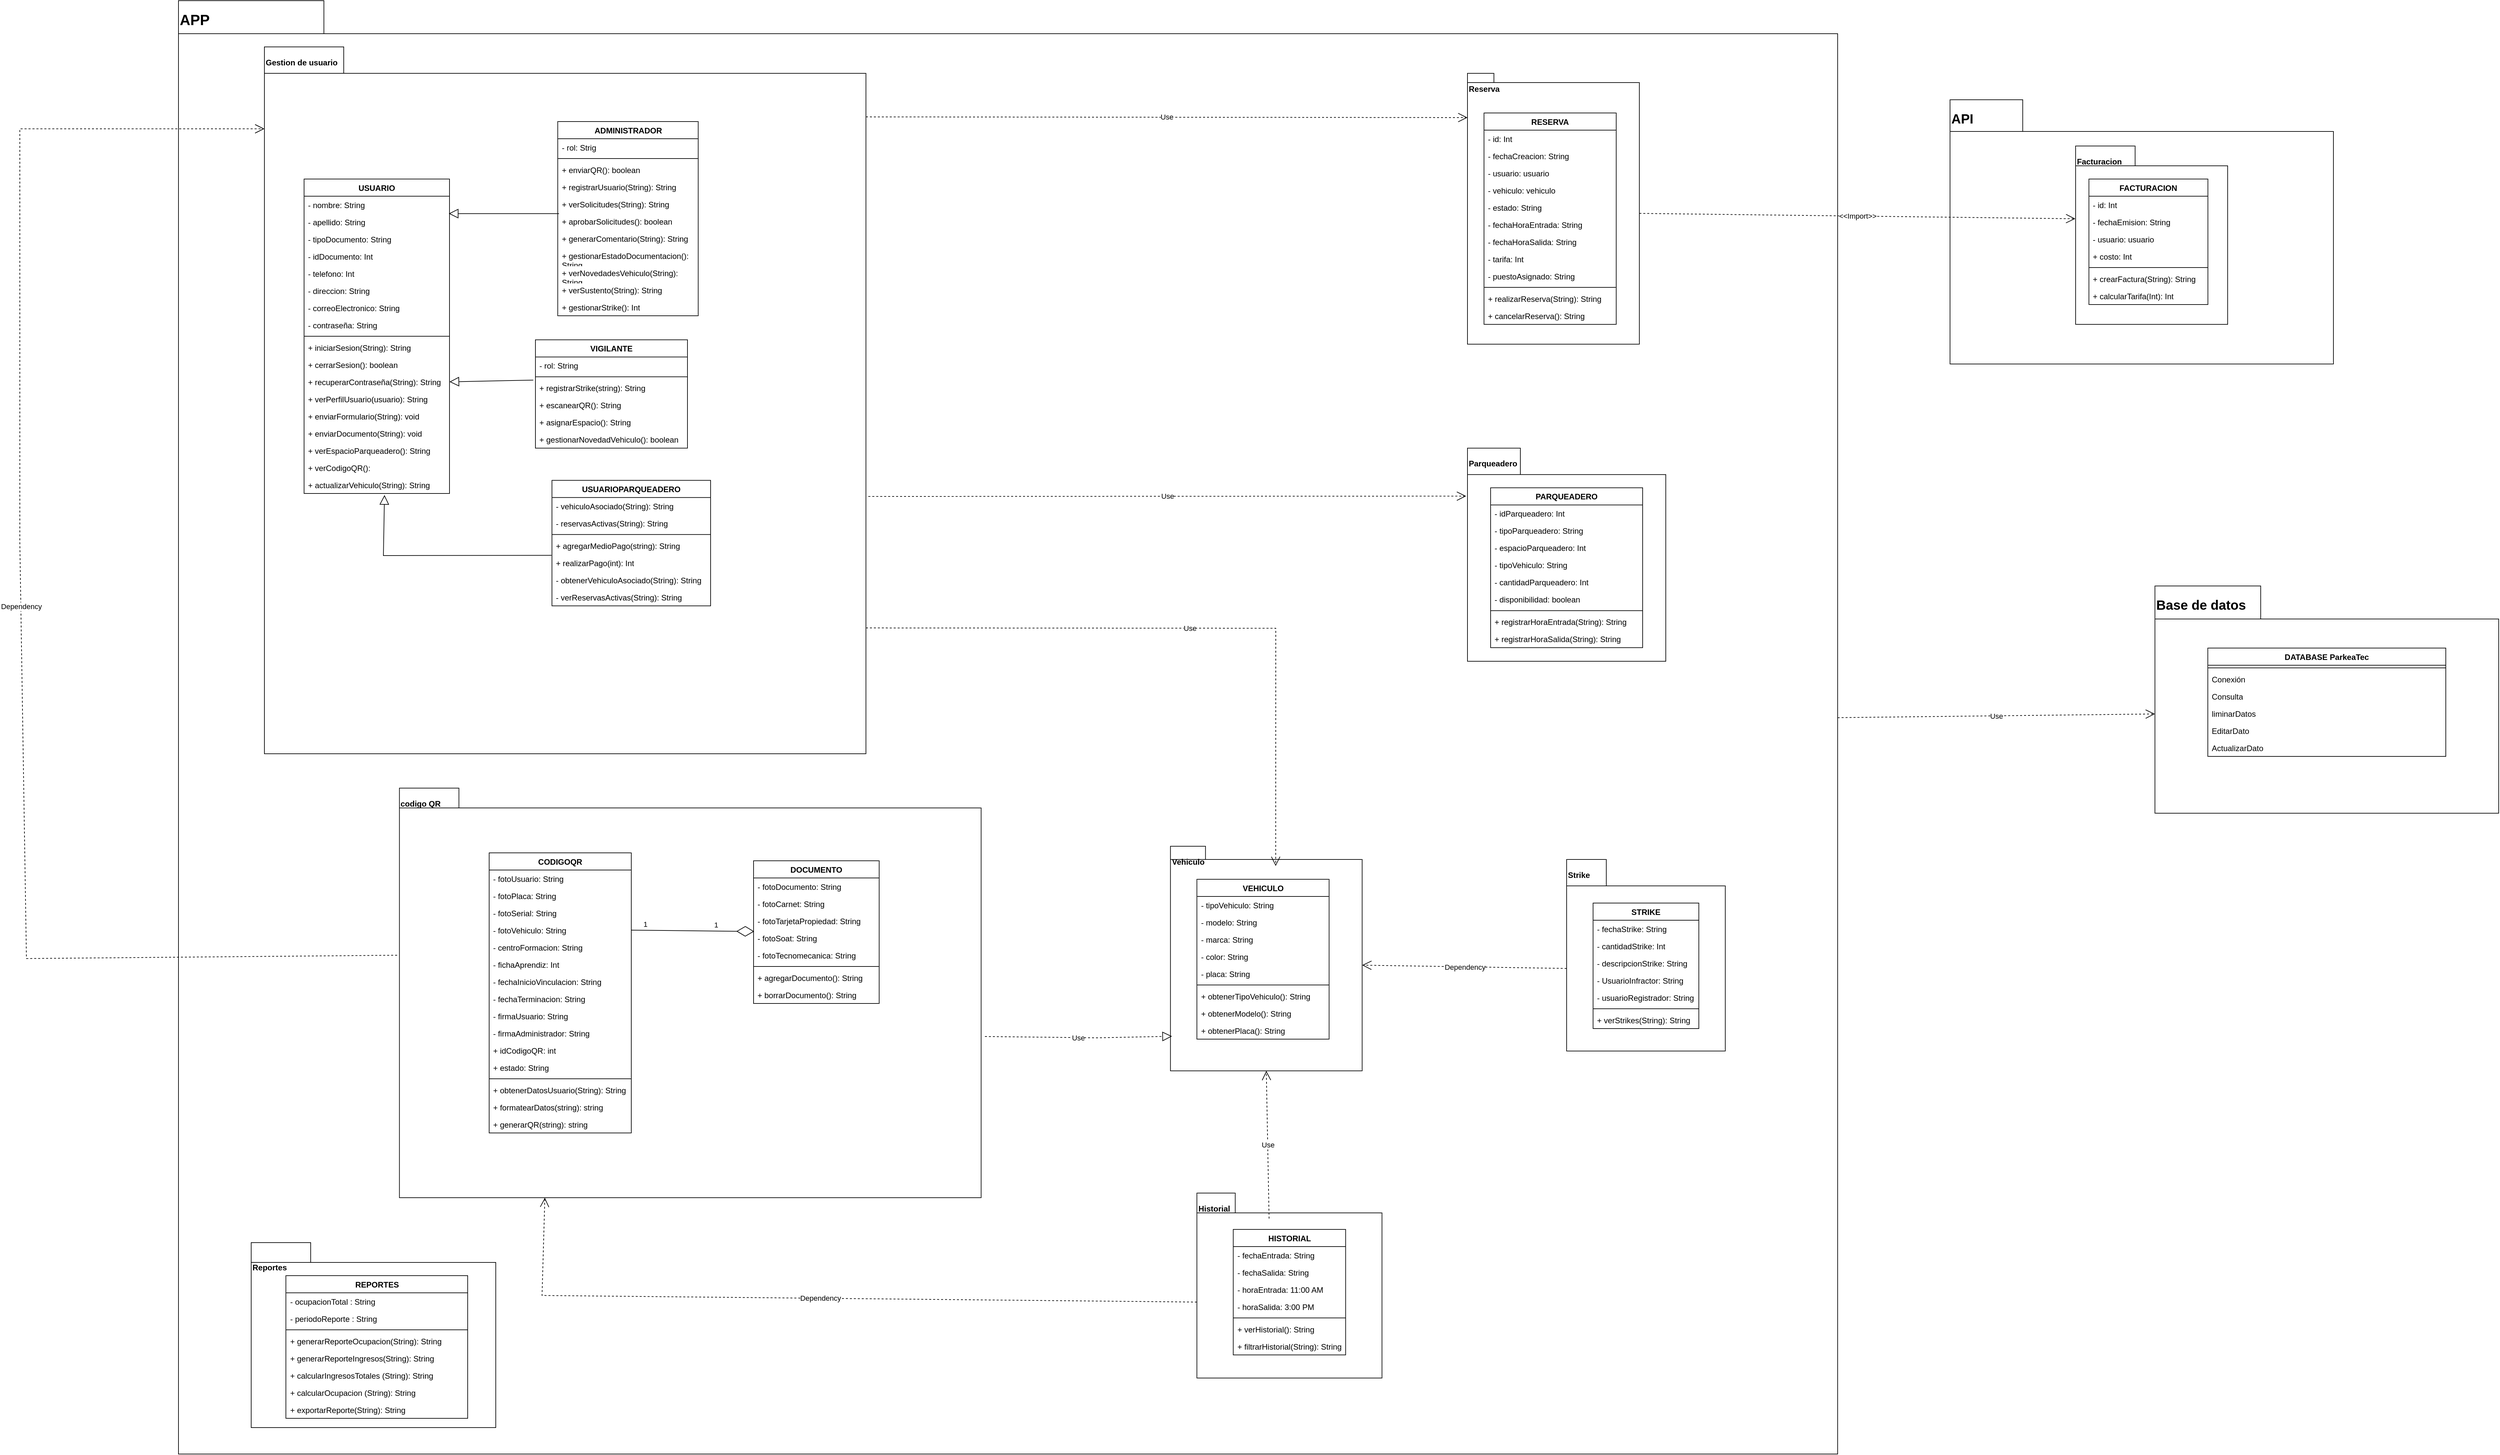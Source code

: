 <mxfile version="24.7.8">
  <diagram name="Página-1" id="cQ2_MPjB7T154PpBziAf">
    <mxGraphModel dx="1877" dy="1726" grid="1" gridSize="10" guides="1" tooltips="1" connect="1" arrows="1" fold="1" page="1" pageScale="1" pageWidth="827" pageHeight="1169" math="0" shadow="0">
      <root>
        <mxCell id="0" />
        <mxCell id="1" parent="0" />
        <mxCell id="T0KJ0t7tj7rkqg0JiCwe-10" value="&lt;div style=&quot;font-size: 22px;&quot;&gt;APP&lt;/div&gt;" style="shape=folder;fontStyle=1;spacingTop=10;tabWidth=120;tabHeight=50;tabPosition=left;html=1;whiteSpace=wrap;align=left;verticalAlign=top;fontSize=22;" parent="1" vertex="1">
          <mxGeometry x="-520" y="-470" width="2510" height="2200" as="geometry" />
        </mxCell>
        <mxCell id="T0KJ0t7tj7rkqg0JiCwe-11" value="&lt;div&gt;Gestion de usuario&lt;/div&gt;" style="shape=folder;fontStyle=1;spacingTop=10;tabWidth=120;tabHeight=40;tabPosition=left;html=1;whiteSpace=wrap;align=left;verticalAlign=top;" parent="1" vertex="1">
          <mxGeometry x="-390" y="-400" width="910" height="1070" as="geometry" />
        </mxCell>
        <mxCell id="T0KJ0t7tj7rkqg0JiCwe-16" value="Parqueadero" style="shape=folder;fontStyle=1;spacingTop=10;tabWidth=80;tabHeight=40;tabPosition=left;html=1;whiteSpace=wrap;verticalAlign=top;align=left;" parent="1" vertex="1">
          <mxGeometry x="1430" y="207.37" width="300" height="322.63" as="geometry" />
        </mxCell>
        <mxCell id="T0KJ0t7tj7rkqg0JiCwe-19" value="codigo QR" style="shape=folder;fontStyle=1;spacingTop=10;tabWidth=90;tabHeight=30;tabPosition=left;html=1;whiteSpace=wrap;verticalAlign=top;align=left;" parent="1" vertex="1">
          <mxGeometry x="-185.74" y="722" width="880" height="620" as="geometry" />
        </mxCell>
        <mxCell id="T0KJ0t7tj7rkqg0JiCwe-22" value="Vehiculo" style="shape=folder;fontStyle=1;spacingTop=10;tabWidth=53;tabHeight=20;tabPosition=left;html=1;whiteSpace=wrap;verticalAlign=top;align=left;" parent="1" vertex="1">
          <mxGeometry x="980.67" y="810" width="290" height="340" as="geometry" />
        </mxCell>
        <mxCell id="T0KJ0t7tj7rkqg0JiCwe-23" value="Historial" style="shape=folder;fontStyle=1;spacingTop=10;tabWidth=58;tabHeight=30;tabPosition=left;html=1;whiteSpace=wrap;align=left;verticalAlign=top;" parent="1" vertex="1">
          <mxGeometry x="1020.67" y="1335" width="280" height="280" as="geometry" />
        </mxCell>
        <mxCell id="T0KJ0t7tj7rkqg0JiCwe-24" value="Strike" style="shape=folder;fontStyle=1;spacingTop=10;tabWidth=60;tabHeight=40;tabPosition=left;html=1;whiteSpace=wrap;align=left;verticalAlign=top;" parent="1" vertex="1">
          <mxGeometry x="1580" y="830" width="240" height="290" as="geometry" />
        </mxCell>
        <mxCell id="T0KJ0t7tj7rkqg0JiCwe-25" value="Reserva" style="shape=folder;fontStyle=1;spacingTop=10;tabWidth=40;tabHeight=14;tabPosition=left;html=1;whiteSpace=wrap;align=left;verticalAlign=top;" parent="1" vertex="1">
          <mxGeometry x="1430" y="-360" width="260" height="410" as="geometry" />
        </mxCell>
        <mxCell id="YNX1k7Wi9HPu4r0RhW6c-1" value="Use" style="endArrow=open;endSize=12;dashed=1;html=1;rounded=0;exitX=1.004;exitY=0.636;exitDx=0;exitDy=0;exitPerimeter=0;" parent="1" source="T0KJ0t7tj7rkqg0JiCwe-11" edge="1">
          <mxGeometry width="160" relative="1" as="geometry">
            <mxPoint x="790" y="380" as="sourcePoint" />
            <mxPoint x="1428" y="280" as="targetPoint" />
          </mxGeometry>
        </mxCell>
        <mxCell id="YNX1k7Wi9HPu4r0RhW6c-3" value="Use" style="endArrow=open;endSize=12;dashed=1;html=1;rounded=0;exitX=1;exitY=0.822;exitDx=0;exitDy=0;exitPerimeter=0;entryX=0.549;entryY=0.088;entryDx=0;entryDy=0;entryPerimeter=0;" parent="1" source="T0KJ0t7tj7rkqg0JiCwe-11" target="T0KJ0t7tj7rkqg0JiCwe-22" edge="1">
          <mxGeometry width="160" relative="1" as="geometry">
            <mxPoint x="660" y="670" as="sourcePoint" />
            <mxPoint x="1131" y="810" as="targetPoint" />
            <Array as="points">
              <mxPoint x="1140" y="480" />
            </Array>
          </mxGeometry>
        </mxCell>
        <mxCell id="YNX1k7Wi9HPu4r0RhW6c-4" value="Use" style="endArrow=block;dashed=1;endFill=0;endSize=12;html=1;rounded=0;entryX=0.008;entryY=0.846;entryDx=0;entryDy=0;entryPerimeter=0;" parent="1" target="T0KJ0t7tj7rkqg0JiCwe-22" edge="1">
          <mxGeometry width="160" relative="1" as="geometry">
            <mxPoint x="700" y="1098" as="sourcePoint" />
            <mxPoint x="980" y="1080" as="targetPoint" />
            <Array as="points">
              <mxPoint x="870" y="1100" />
            </Array>
          </mxGeometry>
        </mxCell>
        <mxCell id="YNX1k7Wi9HPu4r0RhW6c-6" value="Use" style="endArrow=open;endSize=12;dashed=1;html=1;rounded=0;exitX=0.39;exitY=0.138;exitDx=0;exitDy=0;exitPerimeter=0;entryX=0.5;entryY=1;entryDx=0;entryDy=0;entryPerimeter=0;" parent="1" source="T0KJ0t7tj7rkqg0JiCwe-23" target="T0KJ0t7tj7rkqg0JiCwe-22" edge="1">
          <mxGeometry width="160" relative="1" as="geometry">
            <mxPoint x="1120" y="790" as="sourcePoint" />
            <mxPoint x="1280" y="790" as="targetPoint" />
          </mxGeometry>
        </mxCell>
        <mxCell id="YNX1k7Wi9HPu4r0RhW6c-7" value="Dependency" style="endArrow=open;endSize=12;dashed=1;html=1;rounded=0;exitX=0;exitY=0;exitDx=0;exitDy=165;exitPerimeter=0;entryX=0.25;entryY=1;entryDx=0;entryDy=0;entryPerimeter=0;" parent="1" source="T0KJ0t7tj7rkqg0JiCwe-23" target="T0KJ0t7tj7rkqg0JiCwe-19" edge="1">
          <mxGeometry width="160" relative="1" as="geometry">
            <mxPoint x="1120" y="790" as="sourcePoint" />
            <mxPoint x="-27.5" y="1270" as="targetPoint" />
            <Array as="points">
              <mxPoint x="30" y="1490" />
            </Array>
          </mxGeometry>
        </mxCell>
        <mxCell id="YNX1k7Wi9HPu4r0RhW6c-8" value="Use" style="endArrow=open;endSize=12;dashed=1;html=1;rounded=0;exitX=1;exitY=0.099;exitDx=0;exitDy=0;exitPerimeter=0;entryX=0;entryY=0;entryDx=0;entryDy=67;entryPerimeter=0;" parent="1" source="T0KJ0t7tj7rkqg0JiCwe-11" target="T0KJ0t7tj7rkqg0JiCwe-25" edge="1">
          <mxGeometry width="160" relative="1" as="geometry">
            <mxPoint x="1120" y="790" as="sourcePoint" />
            <mxPoint x="1280" y="790" as="targetPoint" />
          </mxGeometry>
        </mxCell>
        <mxCell id="YNX1k7Wi9HPu4r0RhW6c-9" value="Dependency" style="endArrow=open;endSize=12;dashed=1;html=1;rounded=0;exitX=0;exitY=0;exitDx=0;exitDy=165;exitPerimeter=0;entryX=0;entryY=0;entryDx=290;entryDy=180;entryPerimeter=0;" parent="1" source="T0KJ0t7tj7rkqg0JiCwe-24" target="T0KJ0t7tj7rkqg0JiCwe-22" edge="1">
          <mxGeometry width="160" relative="1" as="geometry">
            <mxPoint x="1260" y="850" as="sourcePoint" />
            <mxPoint x="1420" y="850" as="targetPoint" />
          </mxGeometry>
        </mxCell>
        <mxCell id="YNX1k7Wi9HPu4r0RhW6c-10" value="API" style="shape=folder;fontStyle=1;spacingTop=10;tabWidth=110;tabHeight=48;tabPosition=left;html=1;whiteSpace=wrap;fontSize=20;align=left;verticalAlign=top;" parent="1" vertex="1">
          <mxGeometry x="2160" y="-320" width="580" height="400" as="geometry" />
        </mxCell>
        <mxCell id="YNX1k7Wi9HPu4r0RhW6c-11" value="Facturacion" style="shape=folder;fontStyle=1;spacingTop=10;tabWidth=90;tabHeight=30;tabPosition=left;html=1;whiteSpace=wrap;verticalAlign=top;align=left;" parent="1" vertex="1">
          <mxGeometry x="2350" y="-250" width="230" height="270" as="geometry" />
        </mxCell>
        <mxCell id="YNX1k7Wi9HPu4r0RhW6c-12" value="&amp;lt;&amp;lt;Import&amp;gt;&amp;gt;" style="endArrow=open;endSize=12;dashed=1;html=1;rounded=0;entryX=-0.002;entryY=0.408;entryDx=0;entryDy=0;entryPerimeter=0;exitX=0;exitY=0;exitDx=260;exitDy=212;exitPerimeter=0;" parent="1" source="T0KJ0t7tj7rkqg0JiCwe-25" target="YNX1k7Wi9HPu4r0RhW6c-11" edge="1">
          <mxGeometry width="160" relative="1" as="geometry">
            <mxPoint x="1560" y="790" as="sourcePoint" />
            <mxPoint x="1720" y="790" as="targetPoint" />
          </mxGeometry>
        </mxCell>
        <mxCell id="YNX1k7Wi9HPu4r0RhW6c-14" value="Base de datos" style="shape=folder;fontStyle=1;spacingTop=10;tabWidth=160;tabHeight=50;tabPosition=left;html=1;whiteSpace=wrap;fontSize=20;align=left;verticalAlign=top;" parent="1" vertex="1">
          <mxGeometry x="2470" y="416" width="520" height="344" as="geometry" />
        </mxCell>
        <mxCell id="YNX1k7Wi9HPu4r0RhW6c-18" value="Use" style="endArrow=open;endSize=12;dashed=1;html=1;rounded=0;entryX=0;entryY=0;entryDx=0;entryDy=193.75;entryPerimeter=0;" parent="1" source="T0KJ0t7tj7rkqg0JiCwe-10" target="YNX1k7Wi9HPu4r0RhW6c-14" edge="1">
          <mxGeometry width="160" relative="1" as="geometry">
            <mxPoint x="990" y="750" as="sourcePoint" />
            <mxPoint x="1150" y="750" as="targetPoint" />
          </mxGeometry>
        </mxCell>
        <mxCell id="bF8dTKMZP3ZbHIwkdpBQ-34" value="VEHICULO" style="swimlane;fontStyle=1;align=center;verticalAlign=top;childLayout=stackLayout;horizontal=1;startSize=26;horizontalStack=0;resizeParent=1;resizeParentMax=0;resizeLast=0;collapsible=1;marginBottom=0;whiteSpace=wrap;html=1;" parent="1" vertex="1">
          <mxGeometry x="1020.67" y="860" width="200" height="242" as="geometry" />
        </mxCell>
        <mxCell id="bF8dTKMZP3ZbHIwkdpBQ-35" value="- tipoVehiculo: String" style="text;strokeColor=none;fillColor=none;align=left;verticalAlign=top;spacingLeft=4;spacingRight=4;overflow=hidden;rotatable=0;points=[[0,0.5],[1,0.5]];portConstraint=eastwest;whiteSpace=wrap;html=1;" parent="bF8dTKMZP3ZbHIwkdpBQ-34" vertex="1">
          <mxGeometry y="26" width="200" height="26" as="geometry" />
        </mxCell>
        <mxCell id="bF8dTKMZP3ZbHIwkdpBQ-36" value="- modelo: String" style="text;strokeColor=none;fillColor=none;align=left;verticalAlign=top;spacingLeft=4;spacingRight=4;overflow=hidden;rotatable=0;points=[[0,0.5],[1,0.5]];portConstraint=eastwest;whiteSpace=wrap;html=1;" parent="bF8dTKMZP3ZbHIwkdpBQ-34" vertex="1">
          <mxGeometry y="52" width="200" height="26" as="geometry" />
        </mxCell>
        <mxCell id="bF8dTKMZP3ZbHIwkdpBQ-37" value="- marca: String" style="text;strokeColor=none;fillColor=none;align=left;verticalAlign=top;spacingLeft=4;spacingRight=4;overflow=hidden;rotatable=0;points=[[0,0.5],[1,0.5]];portConstraint=eastwest;whiteSpace=wrap;html=1;" parent="bF8dTKMZP3ZbHIwkdpBQ-34" vertex="1">
          <mxGeometry y="78" width="200" height="26" as="geometry" />
        </mxCell>
        <mxCell id="bF8dTKMZP3ZbHIwkdpBQ-38" value="- color: String" style="text;strokeColor=none;fillColor=none;align=left;verticalAlign=top;spacingLeft=4;spacingRight=4;overflow=hidden;rotatable=0;points=[[0,0.5],[1,0.5]];portConstraint=eastwest;whiteSpace=wrap;html=1;" parent="bF8dTKMZP3ZbHIwkdpBQ-34" vertex="1">
          <mxGeometry y="104" width="200" height="26" as="geometry" />
        </mxCell>
        <mxCell id="bF8dTKMZP3ZbHIwkdpBQ-39" value="- placa: String" style="text;strokeColor=none;fillColor=none;align=left;verticalAlign=top;spacingLeft=4;spacingRight=4;overflow=hidden;rotatable=0;points=[[0,0.5],[1,0.5]];portConstraint=eastwest;whiteSpace=wrap;html=1;" parent="bF8dTKMZP3ZbHIwkdpBQ-34" vertex="1">
          <mxGeometry y="130" width="200" height="26" as="geometry" />
        </mxCell>
        <mxCell id="bF8dTKMZP3ZbHIwkdpBQ-40" value="" style="line;strokeWidth=1;fillColor=none;align=left;verticalAlign=middle;spacingTop=-1;spacingLeft=3;spacingRight=3;rotatable=0;labelPosition=right;points=[];portConstraint=eastwest;strokeColor=inherit;" parent="bF8dTKMZP3ZbHIwkdpBQ-34" vertex="1">
          <mxGeometry y="156" width="200" height="8" as="geometry" />
        </mxCell>
        <mxCell id="bF8dTKMZP3ZbHIwkdpBQ-41" value="+ obtenerTipoVehiculo(): String" style="text;strokeColor=none;fillColor=none;align=left;verticalAlign=top;spacingLeft=4;spacingRight=4;overflow=hidden;rotatable=0;points=[[0,0.5],[1,0.5]];portConstraint=eastwest;whiteSpace=wrap;html=1;" parent="bF8dTKMZP3ZbHIwkdpBQ-34" vertex="1">
          <mxGeometry y="164" width="200" height="26" as="geometry" />
        </mxCell>
        <mxCell id="bF8dTKMZP3ZbHIwkdpBQ-42" value="+ obtenerModelo(): String" style="text;strokeColor=none;fillColor=none;align=left;verticalAlign=top;spacingLeft=4;spacingRight=4;overflow=hidden;rotatable=0;points=[[0,0.5],[1,0.5]];portConstraint=eastwest;whiteSpace=wrap;html=1;" parent="bF8dTKMZP3ZbHIwkdpBQ-34" vertex="1">
          <mxGeometry y="190" width="200" height="26" as="geometry" />
        </mxCell>
        <mxCell id="bF8dTKMZP3ZbHIwkdpBQ-43" value="+ obtenerPlaca(): String" style="text;strokeColor=none;fillColor=none;align=left;verticalAlign=top;spacingLeft=4;spacingRight=4;overflow=hidden;rotatable=0;points=[[0,0.5],[1,0.5]];portConstraint=eastwest;whiteSpace=wrap;html=1;" parent="bF8dTKMZP3ZbHIwkdpBQ-34" vertex="1">
          <mxGeometry y="216" width="200" height="26" as="geometry" />
        </mxCell>
        <mxCell id="bF8dTKMZP3ZbHIwkdpBQ-45" value="STRIKE" style="swimlane;fontStyle=1;align=center;verticalAlign=top;childLayout=stackLayout;horizontal=1;startSize=26;horizontalStack=0;resizeParent=1;resizeParentMax=0;resizeLast=0;collapsible=1;marginBottom=0;whiteSpace=wrap;html=1;" parent="1" vertex="1">
          <mxGeometry x="1620" y="896" width="160" height="190" as="geometry" />
        </mxCell>
        <mxCell id="bF8dTKMZP3ZbHIwkdpBQ-46" value="- fechaStrike: String" style="text;strokeColor=none;fillColor=none;align=left;verticalAlign=top;spacingLeft=4;spacingRight=4;overflow=hidden;rotatable=0;points=[[0,0.5],[1,0.5]];portConstraint=eastwest;whiteSpace=wrap;html=1;" parent="bF8dTKMZP3ZbHIwkdpBQ-45" vertex="1">
          <mxGeometry y="26" width="160" height="26" as="geometry" />
        </mxCell>
        <mxCell id="bF8dTKMZP3ZbHIwkdpBQ-47" value="- cantidadStrike: Int" style="text;strokeColor=none;fillColor=none;align=left;verticalAlign=top;spacingLeft=4;spacingRight=4;overflow=hidden;rotatable=0;points=[[0,0.5],[1,0.5]];portConstraint=eastwest;whiteSpace=wrap;html=1;" parent="bF8dTKMZP3ZbHIwkdpBQ-45" vertex="1">
          <mxGeometry y="52" width="160" height="26" as="geometry" />
        </mxCell>
        <mxCell id="bF8dTKMZP3ZbHIwkdpBQ-48" value="- descripcionStrike: String" style="text;strokeColor=none;fillColor=none;align=left;verticalAlign=top;spacingLeft=4;spacingRight=4;overflow=hidden;rotatable=0;points=[[0,0.5],[1,0.5]];portConstraint=eastwest;whiteSpace=wrap;html=1;" parent="bF8dTKMZP3ZbHIwkdpBQ-45" vertex="1">
          <mxGeometry y="78" width="160" height="26" as="geometry" />
        </mxCell>
        <mxCell id="bF8dTKMZP3ZbHIwkdpBQ-49" value="- UsuarioInfractor: String" style="text;strokeColor=none;fillColor=none;align=left;verticalAlign=top;spacingLeft=4;spacingRight=4;overflow=hidden;rotatable=0;points=[[0,0.5],[1,0.5]];portConstraint=eastwest;whiteSpace=wrap;html=1;" parent="bF8dTKMZP3ZbHIwkdpBQ-45" vertex="1">
          <mxGeometry y="104" width="160" height="26" as="geometry" />
        </mxCell>
        <mxCell id="bF8dTKMZP3ZbHIwkdpBQ-50" value="- usuarioRegistrador: String" style="text;strokeColor=none;fillColor=none;align=left;verticalAlign=top;spacingLeft=4;spacingRight=4;overflow=hidden;rotatable=0;points=[[0,0.5],[1,0.5]];portConstraint=eastwest;whiteSpace=wrap;html=1;" parent="bF8dTKMZP3ZbHIwkdpBQ-45" vertex="1">
          <mxGeometry y="130" width="160" height="26" as="geometry" />
        </mxCell>
        <mxCell id="bF8dTKMZP3ZbHIwkdpBQ-51" value="" style="line;strokeWidth=1;fillColor=none;align=left;verticalAlign=middle;spacingTop=-1;spacingLeft=3;spacingRight=3;rotatable=0;labelPosition=right;points=[];portConstraint=eastwest;strokeColor=inherit;" parent="bF8dTKMZP3ZbHIwkdpBQ-45" vertex="1">
          <mxGeometry y="156" width="160" height="8" as="geometry" />
        </mxCell>
        <mxCell id="bF8dTKMZP3ZbHIwkdpBQ-52" value="+ verStrikes(String): String" style="text;strokeColor=none;fillColor=none;align=left;verticalAlign=top;spacingLeft=4;spacingRight=4;overflow=hidden;rotatable=0;points=[[0,0.5],[1,0.5]];portConstraint=eastwest;whiteSpace=wrap;html=1;" parent="bF8dTKMZP3ZbHIwkdpBQ-45" vertex="1">
          <mxGeometry y="164" width="160" height="26" as="geometry" />
        </mxCell>
        <mxCell id="bF8dTKMZP3ZbHIwkdpBQ-54" value="PARQUEADERO" style="swimlane;fontStyle=1;align=center;verticalAlign=top;childLayout=stackLayout;horizontal=1;startSize=26;horizontalStack=0;resizeParent=1;resizeParentMax=0;resizeLast=0;collapsible=1;marginBottom=0;whiteSpace=wrap;html=1;" parent="1" vertex="1">
          <mxGeometry x="1465" y="267.37" width="230" height="242" as="geometry" />
        </mxCell>
        <mxCell id="bF8dTKMZP3ZbHIwkdpBQ-55" value="- idParqueadero: Int" style="text;strokeColor=none;fillColor=none;align=left;verticalAlign=top;spacingLeft=4;spacingRight=4;overflow=hidden;rotatable=0;points=[[0,0.5],[1,0.5]];portConstraint=eastwest;whiteSpace=wrap;html=1;" parent="bF8dTKMZP3ZbHIwkdpBQ-54" vertex="1">
          <mxGeometry y="26" width="230" height="26" as="geometry" />
        </mxCell>
        <mxCell id="bF8dTKMZP3ZbHIwkdpBQ-56" value="- tipoParqueadero: String" style="text;strokeColor=none;fillColor=none;align=left;verticalAlign=top;spacingLeft=4;spacingRight=4;overflow=hidden;rotatable=0;points=[[0,0.5],[1,0.5]];portConstraint=eastwest;whiteSpace=wrap;html=1;" parent="bF8dTKMZP3ZbHIwkdpBQ-54" vertex="1">
          <mxGeometry y="52" width="230" height="26" as="geometry" />
        </mxCell>
        <mxCell id="bF8dTKMZP3ZbHIwkdpBQ-57" value="- espacioParqueadero: Int" style="text;strokeColor=none;fillColor=none;align=left;verticalAlign=top;spacingLeft=4;spacingRight=4;overflow=hidden;rotatable=0;points=[[0,0.5],[1,0.5]];portConstraint=eastwest;whiteSpace=wrap;html=1;" parent="bF8dTKMZP3ZbHIwkdpBQ-54" vertex="1">
          <mxGeometry y="78" width="230" height="26" as="geometry" />
        </mxCell>
        <mxCell id="6BVxEYpSkmuyP7GJ5idR-1" value="- tipoVehiculo: String" style="text;strokeColor=none;fillColor=none;align=left;verticalAlign=top;spacingLeft=4;spacingRight=4;overflow=hidden;rotatable=0;points=[[0,0.5],[1,0.5]];portConstraint=eastwest;whiteSpace=wrap;html=1;" parent="bF8dTKMZP3ZbHIwkdpBQ-54" vertex="1">
          <mxGeometry y="104" width="230" height="26" as="geometry" />
        </mxCell>
        <mxCell id="bF8dTKMZP3ZbHIwkdpBQ-58" value="- cantidadParqueadero: Int" style="text;strokeColor=none;fillColor=none;align=left;verticalAlign=top;spacingLeft=4;spacingRight=4;overflow=hidden;rotatable=0;points=[[0,0.5],[1,0.5]];portConstraint=eastwest;whiteSpace=wrap;html=1;" parent="bF8dTKMZP3ZbHIwkdpBQ-54" vertex="1">
          <mxGeometry y="130" width="230" height="26" as="geometry" />
        </mxCell>
        <mxCell id="bF8dTKMZP3ZbHIwkdpBQ-59" value="- disponibilidad: boolean" style="text;strokeColor=none;fillColor=none;align=left;verticalAlign=top;spacingLeft=4;spacingRight=4;overflow=hidden;rotatable=0;points=[[0,0.5],[1,0.5]];portConstraint=eastwest;whiteSpace=wrap;html=1;" parent="bF8dTKMZP3ZbHIwkdpBQ-54" vertex="1">
          <mxGeometry y="156" width="230" height="26" as="geometry" />
        </mxCell>
        <mxCell id="bF8dTKMZP3ZbHIwkdpBQ-60" value="" style="line;strokeWidth=1;fillColor=none;align=left;verticalAlign=middle;spacingTop=-1;spacingLeft=3;spacingRight=3;rotatable=0;labelPosition=right;points=[];portConstraint=eastwest;strokeColor=inherit;" parent="bF8dTKMZP3ZbHIwkdpBQ-54" vertex="1">
          <mxGeometry y="182" width="230" height="8" as="geometry" />
        </mxCell>
        <mxCell id="bF8dTKMZP3ZbHIwkdpBQ-61" value="+ registrarHoraEntrada(String): String" style="text;strokeColor=none;fillColor=none;align=left;verticalAlign=top;spacingLeft=4;spacingRight=4;overflow=hidden;rotatable=0;points=[[0,0.5],[1,0.5]];portConstraint=eastwest;whiteSpace=wrap;html=1;" parent="bF8dTKMZP3ZbHIwkdpBQ-54" vertex="1">
          <mxGeometry y="190" width="230" height="26" as="geometry" />
        </mxCell>
        <mxCell id="bF8dTKMZP3ZbHIwkdpBQ-62" value="+ registrarHoraSalida(String): String" style="text;strokeColor=none;fillColor=none;align=left;verticalAlign=top;spacingLeft=4;spacingRight=4;overflow=hidden;rotatable=0;points=[[0,0.5],[1,0.5]];portConstraint=eastwest;whiteSpace=wrap;html=1;" parent="bF8dTKMZP3ZbHIwkdpBQ-54" vertex="1">
          <mxGeometry y="216" width="230" height="26" as="geometry" />
        </mxCell>
        <mxCell id="bF8dTKMZP3ZbHIwkdpBQ-64" value="USUARIO" style="swimlane;fontStyle=1;align=center;verticalAlign=top;childLayout=stackLayout;horizontal=1;startSize=26;horizontalStack=0;resizeParent=1;resizeParentMax=0;resizeLast=0;collapsible=1;marginBottom=0;whiteSpace=wrap;html=1;" parent="1" vertex="1">
          <mxGeometry x="-330" y="-200" width="220" height="476" as="geometry" />
        </mxCell>
        <mxCell id="bF8dTKMZP3ZbHIwkdpBQ-65" value="- nombre: String" style="text;strokeColor=none;fillColor=none;align=left;verticalAlign=top;spacingLeft=4;spacingRight=4;overflow=hidden;rotatable=0;points=[[0,0.5],[1,0.5]];portConstraint=eastwest;whiteSpace=wrap;html=1;" parent="bF8dTKMZP3ZbHIwkdpBQ-64" vertex="1">
          <mxGeometry y="26" width="220" height="26" as="geometry" />
        </mxCell>
        <mxCell id="bF8dTKMZP3ZbHIwkdpBQ-66" value="- apellido: String" style="text;strokeColor=none;fillColor=none;align=left;verticalAlign=top;spacingLeft=4;spacingRight=4;overflow=hidden;rotatable=0;points=[[0,0.5],[1,0.5]];portConstraint=eastwest;whiteSpace=wrap;html=1;" parent="bF8dTKMZP3ZbHIwkdpBQ-64" vertex="1">
          <mxGeometry y="52" width="220" height="26" as="geometry" />
        </mxCell>
        <mxCell id="bF8dTKMZP3ZbHIwkdpBQ-67" value="- tipoDocumento: String" style="text;strokeColor=none;fillColor=none;align=left;verticalAlign=top;spacingLeft=4;spacingRight=4;overflow=hidden;rotatable=0;points=[[0,0.5],[1,0.5]];portConstraint=eastwest;whiteSpace=wrap;html=1;" parent="bF8dTKMZP3ZbHIwkdpBQ-64" vertex="1">
          <mxGeometry y="78" width="220" height="26" as="geometry" />
        </mxCell>
        <mxCell id="bF8dTKMZP3ZbHIwkdpBQ-68" value="- idDocumento: Int" style="text;strokeColor=none;fillColor=none;align=left;verticalAlign=top;spacingLeft=4;spacingRight=4;overflow=hidden;rotatable=0;points=[[0,0.5],[1,0.5]];portConstraint=eastwest;whiteSpace=wrap;html=1;" parent="bF8dTKMZP3ZbHIwkdpBQ-64" vertex="1">
          <mxGeometry y="104" width="220" height="26" as="geometry" />
        </mxCell>
        <mxCell id="bF8dTKMZP3ZbHIwkdpBQ-69" value="- telefono: Int" style="text;strokeColor=none;fillColor=none;align=left;verticalAlign=top;spacingLeft=4;spacingRight=4;overflow=hidden;rotatable=0;points=[[0,0.5],[1,0.5]];portConstraint=eastwest;whiteSpace=wrap;html=1;" parent="bF8dTKMZP3ZbHIwkdpBQ-64" vertex="1">
          <mxGeometry y="130" width="220" height="26" as="geometry" />
        </mxCell>
        <mxCell id="bF8dTKMZP3ZbHIwkdpBQ-70" value="- direccion: String" style="text;strokeColor=none;fillColor=none;align=left;verticalAlign=top;spacingLeft=4;spacingRight=4;overflow=hidden;rotatable=0;points=[[0,0.5],[1,0.5]];portConstraint=eastwest;whiteSpace=wrap;html=1;" parent="bF8dTKMZP3ZbHIwkdpBQ-64" vertex="1">
          <mxGeometry y="156" width="220" height="26" as="geometry" />
        </mxCell>
        <mxCell id="bF8dTKMZP3ZbHIwkdpBQ-71" value="- correoElectronico: String" style="text;strokeColor=none;fillColor=none;align=left;verticalAlign=top;spacingLeft=4;spacingRight=4;overflow=hidden;rotatable=0;points=[[0,0.5],[1,0.5]];portConstraint=eastwest;whiteSpace=wrap;html=1;" parent="bF8dTKMZP3ZbHIwkdpBQ-64" vertex="1">
          <mxGeometry y="182" width="220" height="26" as="geometry" />
        </mxCell>
        <mxCell id="bF8dTKMZP3ZbHIwkdpBQ-72" value="- contraseña: String" style="text;strokeColor=none;fillColor=none;align=left;verticalAlign=top;spacingLeft=4;spacingRight=4;overflow=hidden;rotatable=0;points=[[0,0.5],[1,0.5]];portConstraint=eastwest;whiteSpace=wrap;html=1;" parent="bF8dTKMZP3ZbHIwkdpBQ-64" vertex="1">
          <mxGeometry y="208" width="220" height="26" as="geometry" />
        </mxCell>
        <mxCell id="bF8dTKMZP3ZbHIwkdpBQ-73" value="" style="line;strokeWidth=1;fillColor=none;align=left;verticalAlign=middle;spacingTop=-1;spacingLeft=3;spacingRight=3;rotatable=0;labelPosition=right;points=[];portConstraint=eastwest;strokeColor=inherit;" parent="bF8dTKMZP3ZbHIwkdpBQ-64" vertex="1">
          <mxGeometry y="234" width="220" height="8" as="geometry" />
        </mxCell>
        <mxCell id="bF8dTKMZP3ZbHIwkdpBQ-74" value="+ iniciarSesion(String): String" style="text;strokeColor=none;fillColor=none;align=left;verticalAlign=top;spacingLeft=4;spacingRight=4;overflow=hidden;rotatable=0;points=[[0,0.5],[1,0.5]];portConstraint=eastwest;whiteSpace=wrap;html=1;" parent="bF8dTKMZP3ZbHIwkdpBQ-64" vertex="1">
          <mxGeometry y="242" width="220" height="26" as="geometry" />
        </mxCell>
        <mxCell id="bF8dTKMZP3ZbHIwkdpBQ-75" value="+ cerrarSesion(): boolean" style="text;strokeColor=none;fillColor=none;align=left;verticalAlign=top;spacingLeft=4;spacingRight=4;overflow=hidden;rotatable=0;points=[[0,0.5],[1,0.5]];portConstraint=eastwest;whiteSpace=wrap;html=1;" parent="bF8dTKMZP3ZbHIwkdpBQ-64" vertex="1">
          <mxGeometry y="268" width="220" height="26" as="geometry" />
        </mxCell>
        <mxCell id="bF8dTKMZP3ZbHIwkdpBQ-76" value="+ recuperarContraseña(String): String" style="text;strokeColor=none;fillColor=none;align=left;verticalAlign=top;spacingLeft=4;spacingRight=4;overflow=hidden;rotatable=0;points=[[0,0.5],[1,0.5]];portConstraint=eastwest;whiteSpace=wrap;html=1;" parent="bF8dTKMZP3ZbHIwkdpBQ-64" vertex="1">
          <mxGeometry y="294" width="220" height="26" as="geometry" />
        </mxCell>
        <mxCell id="bF8dTKMZP3ZbHIwkdpBQ-77" value="+ verPerfilUsuario(usuario): String" style="text;strokeColor=none;fillColor=none;align=left;verticalAlign=top;spacingLeft=4;spacingRight=4;overflow=hidden;rotatable=0;points=[[0,0.5],[1,0.5]];portConstraint=eastwest;whiteSpace=wrap;html=1;" parent="bF8dTKMZP3ZbHIwkdpBQ-64" vertex="1">
          <mxGeometry y="320" width="220" height="26" as="geometry" />
        </mxCell>
        <mxCell id="bF8dTKMZP3ZbHIwkdpBQ-78" value="+ enviarFormulario(String): void" style="text;strokeColor=none;fillColor=none;align=left;verticalAlign=top;spacingLeft=4;spacingRight=4;overflow=hidden;rotatable=0;points=[[0,0.5],[1,0.5]];portConstraint=eastwest;whiteSpace=wrap;html=1;" parent="bF8dTKMZP3ZbHIwkdpBQ-64" vertex="1">
          <mxGeometry y="346" width="220" height="26" as="geometry" />
        </mxCell>
        <mxCell id="bF8dTKMZP3ZbHIwkdpBQ-79" value="+ enviarDocumento(String): void" style="text;strokeColor=none;fillColor=none;align=left;verticalAlign=top;spacingLeft=4;spacingRight=4;overflow=hidden;rotatable=0;points=[[0,0.5],[1,0.5]];portConstraint=eastwest;whiteSpace=wrap;html=1;" parent="bF8dTKMZP3ZbHIwkdpBQ-64" vertex="1">
          <mxGeometry y="372" width="220" height="26" as="geometry" />
        </mxCell>
        <mxCell id="bF8dTKMZP3ZbHIwkdpBQ-80" value="+ verEspacioParqueadero(): String" style="text;strokeColor=none;fillColor=none;align=left;verticalAlign=top;spacingLeft=4;spacingRight=4;overflow=hidden;rotatable=0;points=[[0,0.5],[1,0.5]];portConstraint=eastwest;whiteSpace=wrap;html=1;" parent="bF8dTKMZP3ZbHIwkdpBQ-64" vertex="1">
          <mxGeometry y="398" width="220" height="26" as="geometry" />
        </mxCell>
        <mxCell id="bF8dTKMZP3ZbHIwkdpBQ-81" value="+ verCodigoQR():&amp;nbsp;" style="text;strokeColor=none;fillColor=none;align=left;verticalAlign=top;spacingLeft=4;spacingRight=4;overflow=hidden;rotatable=0;points=[[0,0.5],[1,0.5]];portConstraint=eastwest;whiteSpace=wrap;html=1;" parent="bF8dTKMZP3ZbHIwkdpBQ-64" vertex="1">
          <mxGeometry y="424" width="220" height="26" as="geometry" />
        </mxCell>
        <mxCell id="bF8dTKMZP3ZbHIwkdpBQ-82" value="+ actualizarVehiculo(String): String" style="text;strokeColor=none;fillColor=none;align=left;verticalAlign=top;spacingLeft=4;spacingRight=4;overflow=hidden;rotatable=0;points=[[0,0.5],[1,0.5]];portConstraint=eastwest;whiteSpace=wrap;html=1;" parent="bF8dTKMZP3ZbHIwkdpBQ-64" vertex="1">
          <mxGeometry y="450" width="220" height="26" as="geometry" />
        </mxCell>
        <mxCell id="bF8dTKMZP3ZbHIwkdpBQ-99" value="&lt;div&gt;ADMINISTRADOR&lt;/div&gt;" style="swimlane;fontStyle=1;align=center;verticalAlign=top;childLayout=stackLayout;horizontal=1;startSize=26;horizontalStack=0;resizeParent=1;resizeParentMax=0;resizeLast=0;collapsible=1;marginBottom=0;whiteSpace=wrap;html=1;" parent="1" vertex="1">
          <mxGeometry x="53.75" y="-287" width="212.5" height="294" as="geometry" />
        </mxCell>
        <mxCell id="bF8dTKMZP3ZbHIwkdpBQ-100" value="- rol: Strig" style="text;strokeColor=none;fillColor=none;align=left;verticalAlign=top;spacingLeft=4;spacingRight=4;overflow=hidden;rotatable=0;points=[[0,0.5],[1,0.5]];portConstraint=eastwest;whiteSpace=wrap;html=1;" parent="bF8dTKMZP3ZbHIwkdpBQ-99" vertex="1">
          <mxGeometry y="26" width="212.5" height="26" as="geometry" />
        </mxCell>
        <mxCell id="bF8dTKMZP3ZbHIwkdpBQ-101" value="" style="line;strokeWidth=1;fillColor=none;align=left;verticalAlign=middle;spacingTop=-1;spacingLeft=3;spacingRight=3;rotatable=0;labelPosition=right;points=[];portConstraint=eastwest;strokeColor=inherit;" parent="bF8dTKMZP3ZbHIwkdpBQ-99" vertex="1">
          <mxGeometry y="52" width="212.5" height="8" as="geometry" />
        </mxCell>
        <mxCell id="bF8dTKMZP3ZbHIwkdpBQ-102" value="+ enviarQR(): boolean" style="text;strokeColor=none;fillColor=none;align=left;verticalAlign=top;spacingLeft=4;spacingRight=4;overflow=hidden;rotatable=0;points=[[0,0.5],[1,0.5]];portConstraint=eastwest;whiteSpace=wrap;html=1;" parent="bF8dTKMZP3ZbHIwkdpBQ-99" vertex="1">
          <mxGeometry y="60" width="212.5" height="26" as="geometry" />
        </mxCell>
        <mxCell id="bF8dTKMZP3ZbHIwkdpBQ-103" value="+ registrarUsuario(String): String" style="text;strokeColor=none;fillColor=none;align=left;verticalAlign=top;spacingLeft=4;spacingRight=4;overflow=hidden;rotatable=0;points=[[0,0.5],[1,0.5]];portConstraint=eastwest;whiteSpace=wrap;html=1;" parent="bF8dTKMZP3ZbHIwkdpBQ-99" vertex="1">
          <mxGeometry y="86" width="212.5" height="26" as="geometry" />
        </mxCell>
        <mxCell id="bF8dTKMZP3ZbHIwkdpBQ-104" value="+ verSolicitudes(String): String" style="text;strokeColor=none;fillColor=none;align=left;verticalAlign=top;spacingLeft=4;spacingRight=4;overflow=hidden;rotatable=0;points=[[0,0.5],[1,0.5]];portConstraint=eastwest;whiteSpace=wrap;html=1;" parent="bF8dTKMZP3ZbHIwkdpBQ-99" vertex="1">
          <mxGeometry y="112" width="212.5" height="26" as="geometry" />
        </mxCell>
        <mxCell id="bF8dTKMZP3ZbHIwkdpBQ-105" value="+ aprobarSolicitudes(): boolean" style="text;strokeColor=none;fillColor=none;align=left;verticalAlign=top;spacingLeft=4;spacingRight=4;overflow=hidden;rotatable=0;points=[[0,0.5],[1,0.5]];portConstraint=eastwest;whiteSpace=wrap;html=1;" parent="bF8dTKMZP3ZbHIwkdpBQ-99" vertex="1">
          <mxGeometry y="138" width="212.5" height="26" as="geometry" />
        </mxCell>
        <mxCell id="bF8dTKMZP3ZbHIwkdpBQ-106" value="+ generarComentario(String): String" style="text;strokeColor=none;fillColor=none;align=left;verticalAlign=top;spacingLeft=4;spacingRight=4;overflow=hidden;rotatable=0;points=[[0,0.5],[1,0.5]];portConstraint=eastwest;whiteSpace=wrap;html=1;" parent="bF8dTKMZP3ZbHIwkdpBQ-99" vertex="1">
          <mxGeometry y="164" width="212.5" height="26" as="geometry" />
        </mxCell>
        <mxCell id="bF8dTKMZP3ZbHIwkdpBQ-107" value="+ gestionarEstadoDocumentacion(): String" style="text;strokeColor=none;fillColor=none;align=left;verticalAlign=top;spacingLeft=4;spacingRight=4;overflow=hidden;rotatable=0;points=[[0,0.5],[1,0.5]];portConstraint=eastwest;whiteSpace=wrap;html=1;" parent="bF8dTKMZP3ZbHIwkdpBQ-99" vertex="1">
          <mxGeometry y="190" width="212.5" height="26" as="geometry" />
        </mxCell>
        <mxCell id="bF8dTKMZP3ZbHIwkdpBQ-108" value="+ verNovedadesVehiculo(String): String" style="text;strokeColor=none;fillColor=none;align=left;verticalAlign=top;spacingLeft=4;spacingRight=4;overflow=hidden;rotatable=0;points=[[0,0.5],[1,0.5]];portConstraint=eastwest;whiteSpace=wrap;html=1;" parent="bF8dTKMZP3ZbHIwkdpBQ-99" vertex="1">
          <mxGeometry y="216" width="212.5" height="26" as="geometry" />
        </mxCell>
        <mxCell id="bF8dTKMZP3ZbHIwkdpBQ-109" value="+ verSustento(String): String" style="text;strokeColor=none;fillColor=none;align=left;verticalAlign=top;spacingLeft=4;spacingRight=4;overflow=hidden;rotatable=0;points=[[0,0.5],[1,0.5]];portConstraint=eastwest;whiteSpace=wrap;html=1;" parent="bF8dTKMZP3ZbHIwkdpBQ-99" vertex="1">
          <mxGeometry y="242" width="212.5" height="26" as="geometry" />
        </mxCell>
        <mxCell id="bF8dTKMZP3ZbHIwkdpBQ-110" value="+ gestionarStrike(): Int" style="text;strokeColor=none;fillColor=none;align=left;verticalAlign=top;spacingLeft=4;spacingRight=4;overflow=hidden;rotatable=0;points=[[0,0.5],[1,0.5]];portConstraint=eastwest;whiteSpace=wrap;html=1;" parent="bF8dTKMZP3ZbHIwkdpBQ-99" vertex="1">
          <mxGeometry y="268" width="212.5" height="26" as="geometry" />
        </mxCell>
        <mxCell id="bF8dTKMZP3ZbHIwkdpBQ-111" value="VIGILANTE" style="swimlane;fontStyle=1;align=center;verticalAlign=top;childLayout=stackLayout;horizontal=1;startSize=26;horizontalStack=0;resizeParent=1;resizeParentMax=0;resizeLast=0;collapsible=1;marginBottom=0;whiteSpace=wrap;html=1;" parent="1" vertex="1">
          <mxGeometry x="20" y="43.37" width="230" height="164" as="geometry" />
        </mxCell>
        <mxCell id="bF8dTKMZP3ZbHIwkdpBQ-112" value="- rol: String" style="text;strokeColor=none;fillColor=none;align=left;verticalAlign=top;spacingLeft=4;spacingRight=4;overflow=hidden;rotatable=0;points=[[0,0.5],[1,0.5]];portConstraint=eastwest;whiteSpace=wrap;html=1;" parent="bF8dTKMZP3ZbHIwkdpBQ-111" vertex="1">
          <mxGeometry y="26" width="230" height="26" as="geometry" />
        </mxCell>
        <mxCell id="bF8dTKMZP3ZbHIwkdpBQ-113" value="" style="line;strokeWidth=1;fillColor=none;align=left;verticalAlign=middle;spacingTop=-1;spacingLeft=3;spacingRight=3;rotatable=0;labelPosition=right;points=[];portConstraint=eastwest;strokeColor=inherit;" parent="bF8dTKMZP3ZbHIwkdpBQ-111" vertex="1">
          <mxGeometry y="52" width="230" height="8" as="geometry" />
        </mxCell>
        <mxCell id="bF8dTKMZP3ZbHIwkdpBQ-114" value="+ registrarStrike(string): String" style="text;strokeColor=none;fillColor=none;align=left;verticalAlign=top;spacingLeft=4;spacingRight=4;overflow=hidden;rotatable=0;points=[[0,0.5],[1,0.5]];portConstraint=eastwest;whiteSpace=wrap;html=1;" parent="bF8dTKMZP3ZbHIwkdpBQ-111" vertex="1">
          <mxGeometry y="60" width="230" height="26" as="geometry" />
        </mxCell>
        <mxCell id="bF8dTKMZP3ZbHIwkdpBQ-115" value="+ escanearQR(): String" style="text;strokeColor=none;fillColor=none;align=left;verticalAlign=top;spacingLeft=4;spacingRight=4;overflow=hidden;rotatable=0;points=[[0,0.5],[1,0.5]];portConstraint=eastwest;whiteSpace=wrap;html=1;" parent="bF8dTKMZP3ZbHIwkdpBQ-111" vertex="1">
          <mxGeometry y="86" width="230" height="26" as="geometry" />
        </mxCell>
        <mxCell id="bF8dTKMZP3ZbHIwkdpBQ-116" value="+ asignarEspacio(): String" style="text;strokeColor=none;fillColor=none;align=left;verticalAlign=top;spacingLeft=4;spacingRight=4;overflow=hidden;rotatable=0;points=[[0,0.5],[1,0.5]];portConstraint=eastwest;whiteSpace=wrap;html=1;" parent="bF8dTKMZP3ZbHIwkdpBQ-111" vertex="1">
          <mxGeometry y="112" width="230" height="26" as="geometry" />
        </mxCell>
        <mxCell id="bF8dTKMZP3ZbHIwkdpBQ-117" value="+ gestionarNovedadVehiculo(): boolean" style="text;strokeColor=none;fillColor=none;align=left;verticalAlign=top;spacingLeft=4;spacingRight=4;overflow=hidden;rotatable=0;points=[[0,0.5],[1,0.5]];portConstraint=eastwest;whiteSpace=wrap;html=1;" parent="bF8dTKMZP3ZbHIwkdpBQ-111" vertex="1">
          <mxGeometry y="138" width="230" height="26" as="geometry" />
        </mxCell>
        <mxCell id="bF8dTKMZP3ZbHIwkdpBQ-120" value="USUARIOPARQUEADERO" style="swimlane;fontStyle=1;align=center;verticalAlign=top;childLayout=stackLayout;horizontal=1;startSize=26;horizontalStack=0;resizeParent=1;resizeParentMax=0;resizeLast=0;collapsible=1;marginBottom=0;whiteSpace=wrap;html=1;" parent="1" vertex="1">
          <mxGeometry x="45" y="256.12" width="240" height="190" as="geometry" />
        </mxCell>
        <mxCell id="bF8dTKMZP3ZbHIwkdpBQ-121" value="- vehiculoAsociado(String): String" style="text;strokeColor=none;fillColor=none;align=left;verticalAlign=top;spacingLeft=4;spacingRight=4;overflow=hidden;rotatable=0;points=[[0,0.5],[1,0.5]];portConstraint=eastwest;whiteSpace=wrap;html=1;" parent="bF8dTKMZP3ZbHIwkdpBQ-120" vertex="1">
          <mxGeometry y="26" width="240" height="26" as="geometry" />
        </mxCell>
        <mxCell id="bF8dTKMZP3ZbHIwkdpBQ-122" value="- reservasActivas(String): String" style="text;strokeColor=none;fillColor=none;align=left;verticalAlign=top;spacingLeft=4;spacingRight=4;overflow=hidden;rotatable=0;points=[[0,0.5],[1,0.5]];portConstraint=eastwest;whiteSpace=wrap;html=1;" parent="bF8dTKMZP3ZbHIwkdpBQ-120" vertex="1">
          <mxGeometry y="52" width="240" height="26" as="geometry" />
        </mxCell>
        <mxCell id="bF8dTKMZP3ZbHIwkdpBQ-123" value="" style="line;strokeWidth=1;fillColor=none;align=left;verticalAlign=middle;spacingTop=-1;spacingLeft=3;spacingRight=3;rotatable=0;labelPosition=right;points=[];portConstraint=eastwest;strokeColor=inherit;" parent="bF8dTKMZP3ZbHIwkdpBQ-120" vertex="1">
          <mxGeometry y="78" width="240" height="8" as="geometry" />
        </mxCell>
        <mxCell id="bF8dTKMZP3ZbHIwkdpBQ-124" value="+ agregarMedioPago(string): String" style="text;strokeColor=none;fillColor=none;align=left;verticalAlign=top;spacingLeft=4;spacingRight=4;overflow=hidden;rotatable=0;points=[[0,0.5],[1,0.5]];portConstraint=eastwest;whiteSpace=wrap;html=1;" parent="bF8dTKMZP3ZbHIwkdpBQ-120" vertex="1">
          <mxGeometry y="86" width="240" height="26" as="geometry" />
        </mxCell>
        <mxCell id="bF8dTKMZP3ZbHIwkdpBQ-125" value="+ realizarPago(int): Int" style="text;strokeColor=none;fillColor=none;align=left;verticalAlign=top;spacingLeft=4;spacingRight=4;overflow=hidden;rotatable=0;points=[[0,0.5],[1,0.5]];portConstraint=eastwest;whiteSpace=wrap;html=1;" parent="bF8dTKMZP3ZbHIwkdpBQ-120" vertex="1">
          <mxGeometry y="112" width="240" height="26" as="geometry" />
        </mxCell>
        <mxCell id="bF8dTKMZP3ZbHIwkdpBQ-126" value="- obtenerVehiculoAsociado(String): String" style="text;strokeColor=none;fillColor=none;align=left;verticalAlign=top;spacingLeft=4;spacingRight=4;overflow=hidden;rotatable=0;points=[[0,0.5],[1,0.5]];portConstraint=eastwest;whiteSpace=wrap;html=1;" parent="bF8dTKMZP3ZbHIwkdpBQ-120" vertex="1">
          <mxGeometry y="138" width="240" height="26" as="geometry" />
        </mxCell>
        <mxCell id="bF8dTKMZP3ZbHIwkdpBQ-127" value="- verReservasActivas(String): String" style="text;strokeColor=none;fillColor=none;align=left;verticalAlign=top;spacingLeft=4;spacingRight=4;overflow=hidden;rotatable=0;points=[[0,0.5],[1,0.5]];portConstraint=eastwest;whiteSpace=wrap;html=1;" parent="bF8dTKMZP3ZbHIwkdpBQ-120" vertex="1">
          <mxGeometry y="164" width="240" height="26" as="geometry" />
        </mxCell>
        <mxCell id="bF8dTKMZP3ZbHIwkdpBQ-128" value="RESERVA" style="swimlane;fontStyle=1;align=center;verticalAlign=top;childLayout=stackLayout;horizontal=1;startSize=26;horizontalStack=0;resizeParent=1;resizeParentMax=0;resizeLast=0;collapsible=1;marginBottom=0;whiteSpace=wrap;html=1;" parent="1" vertex="1">
          <mxGeometry x="1455" y="-300" width="200" height="320" as="geometry" />
        </mxCell>
        <mxCell id="bF8dTKMZP3ZbHIwkdpBQ-129" value="- id: Int" style="text;strokeColor=none;fillColor=none;align=left;verticalAlign=top;spacingLeft=4;spacingRight=4;overflow=hidden;rotatable=0;points=[[0,0.5],[1,0.5]];portConstraint=eastwest;whiteSpace=wrap;html=1;" parent="bF8dTKMZP3ZbHIwkdpBQ-128" vertex="1">
          <mxGeometry y="26" width="200" height="26" as="geometry" />
        </mxCell>
        <mxCell id="bF8dTKMZP3ZbHIwkdpBQ-130" value="- fechaCreacion: String" style="text;strokeColor=none;fillColor=none;align=left;verticalAlign=top;spacingLeft=4;spacingRight=4;overflow=hidden;rotatable=0;points=[[0,0.5],[1,0.5]];portConstraint=eastwest;whiteSpace=wrap;html=1;" parent="bF8dTKMZP3ZbHIwkdpBQ-128" vertex="1">
          <mxGeometry y="52" width="200" height="26" as="geometry" />
        </mxCell>
        <mxCell id="bF8dTKMZP3ZbHIwkdpBQ-131" value="- usuario: usuario" style="text;strokeColor=none;fillColor=none;align=left;verticalAlign=top;spacingLeft=4;spacingRight=4;overflow=hidden;rotatable=0;points=[[0,0.5],[1,0.5]];portConstraint=eastwest;whiteSpace=wrap;html=1;" parent="bF8dTKMZP3ZbHIwkdpBQ-128" vertex="1">
          <mxGeometry y="78" width="200" height="26" as="geometry" />
        </mxCell>
        <mxCell id="bF8dTKMZP3ZbHIwkdpBQ-132" value="- vehiculo: vehiculo" style="text;strokeColor=none;fillColor=none;align=left;verticalAlign=top;spacingLeft=4;spacingRight=4;overflow=hidden;rotatable=0;points=[[0,0.5],[1,0.5]];portConstraint=eastwest;whiteSpace=wrap;html=1;" parent="bF8dTKMZP3ZbHIwkdpBQ-128" vertex="1">
          <mxGeometry y="104" width="200" height="26" as="geometry" />
        </mxCell>
        <mxCell id="bF8dTKMZP3ZbHIwkdpBQ-133" value="- estado: String" style="text;strokeColor=none;fillColor=none;align=left;verticalAlign=top;spacingLeft=4;spacingRight=4;overflow=hidden;rotatable=0;points=[[0,0.5],[1,0.5]];portConstraint=eastwest;whiteSpace=wrap;html=1;" parent="bF8dTKMZP3ZbHIwkdpBQ-128" vertex="1">
          <mxGeometry y="130" width="200" height="26" as="geometry" />
        </mxCell>
        <mxCell id="bF8dTKMZP3ZbHIwkdpBQ-134" value="- fechaHoraEntrada: String" style="text;strokeColor=none;fillColor=none;align=left;verticalAlign=top;spacingLeft=4;spacingRight=4;overflow=hidden;rotatable=0;points=[[0,0.5],[1,0.5]];portConstraint=eastwest;whiteSpace=wrap;html=1;" parent="bF8dTKMZP3ZbHIwkdpBQ-128" vertex="1">
          <mxGeometry y="156" width="200" height="26" as="geometry" />
        </mxCell>
        <mxCell id="bF8dTKMZP3ZbHIwkdpBQ-135" value="- fechaHoraSalida: String" style="text;strokeColor=none;fillColor=none;align=left;verticalAlign=top;spacingLeft=4;spacingRight=4;overflow=hidden;rotatable=0;points=[[0,0.5],[1,0.5]];portConstraint=eastwest;whiteSpace=wrap;html=1;" parent="bF8dTKMZP3ZbHIwkdpBQ-128" vertex="1">
          <mxGeometry y="182" width="200" height="26" as="geometry" />
        </mxCell>
        <mxCell id="bF8dTKMZP3ZbHIwkdpBQ-136" value="- tarifa: Int" style="text;strokeColor=none;fillColor=none;align=left;verticalAlign=top;spacingLeft=4;spacingRight=4;overflow=hidden;rotatable=0;points=[[0,0.5],[1,0.5]];portConstraint=eastwest;whiteSpace=wrap;html=1;" parent="bF8dTKMZP3ZbHIwkdpBQ-128" vertex="1">
          <mxGeometry y="208" width="200" height="26" as="geometry" />
        </mxCell>
        <mxCell id="bF8dTKMZP3ZbHIwkdpBQ-137" value="- puestoAsignado: String" style="text;strokeColor=none;fillColor=none;align=left;verticalAlign=top;spacingLeft=4;spacingRight=4;overflow=hidden;rotatable=0;points=[[0,0.5],[1,0.5]];portConstraint=eastwest;whiteSpace=wrap;html=1;" parent="bF8dTKMZP3ZbHIwkdpBQ-128" vertex="1">
          <mxGeometry y="234" width="200" height="26" as="geometry" />
        </mxCell>
        <mxCell id="bF8dTKMZP3ZbHIwkdpBQ-138" value="" style="line;strokeWidth=1;fillColor=none;align=left;verticalAlign=middle;spacingTop=-1;spacingLeft=3;spacingRight=3;rotatable=0;labelPosition=right;points=[];portConstraint=eastwest;strokeColor=inherit;" parent="bF8dTKMZP3ZbHIwkdpBQ-128" vertex="1">
          <mxGeometry y="260" width="200" height="8" as="geometry" />
        </mxCell>
        <mxCell id="bF8dTKMZP3ZbHIwkdpBQ-139" value="+ realizarReserva(String): String" style="text;strokeColor=none;fillColor=none;align=left;verticalAlign=top;spacingLeft=4;spacingRight=4;overflow=hidden;rotatable=0;points=[[0,0.5],[1,0.5]];portConstraint=eastwest;whiteSpace=wrap;html=1;" parent="bF8dTKMZP3ZbHIwkdpBQ-128" vertex="1">
          <mxGeometry y="268" width="200" height="26" as="geometry" />
        </mxCell>
        <mxCell id="bF8dTKMZP3ZbHIwkdpBQ-140" value="+ cancelarReserva(): String" style="text;strokeColor=none;fillColor=none;align=left;verticalAlign=top;spacingLeft=4;spacingRight=4;overflow=hidden;rotatable=0;points=[[0,0.5],[1,0.5]];portConstraint=eastwest;whiteSpace=wrap;html=1;" parent="bF8dTKMZP3ZbHIwkdpBQ-128" vertex="1">
          <mxGeometry y="294" width="200" height="26" as="geometry" />
        </mxCell>
        <mxCell id="bF8dTKMZP3ZbHIwkdpBQ-141" value="FACTURACION" style="swimlane;fontStyle=1;align=center;verticalAlign=top;childLayout=stackLayout;horizontal=1;startSize=26;horizontalStack=0;resizeParent=1;resizeParentMax=0;resizeLast=0;collapsible=1;marginBottom=0;whiteSpace=wrap;html=1;" parent="1" vertex="1">
          <mxGeometry x="2370.13" y="-200" width="180" height="190" as="geometry" />
        </mxCell>
        <mxCell id="bF8dTKMZP3ZbHIwkdpBQ-142" value="- id: Int" style="text;strokeColor=none;fillColor=none;align=left;verticalAlign=top;spacingLeft=4;spacingRight=4;overflow=hidden;rotatable=0;points=[[0,0.5],[1,0.5]];portConstraint=eastwest;whiteSpace=wrap;html=1;" parent="bF8dTKMZP3ZbHIwkdpBQ-141" vertex="1">
          <mxGeometry y="26" width="180" height="26" as="geometry" />
        </mxCell>
        <mxCell id="bF8dTKMZP3ZbHIwkdpBQ-143" value="- fechaEmision: String" style="text;strokeColor=none;fillColor=none;align=left;verticalAlign=top;spacingLeft=4;spacingRight=4;overflow=hidden;rotatable=0;points=[[0,0.5],[1,0.5]];portConstraint=eastwest;whiteSpace=wrap;html=1;" parent="bF8dTKMZP3ZbHIwkdpBQ-141" vertex="1">
          <mxGeometry y="52" width="180" height="26" as="geometry" />
        </mxCell>
        <mxCell id="bF8dTKMZP3ZbHIwkdpBQ-144" value="- usuario: usuario" style="text;strokeColor=none;fillColor=none;align=left;verticalAlign=top;spacingLeft=4;spacingRight=4;overflow=hidden;rotatable=0;points=[[0,0.5],[1,0.5]];portConstraint=eastwest;whiteSpace=wrap;html=1;" parent="bF8dTKMZP3ZbHIwkdpBQ-141" vertex="1">
          <mxGeometry y="78" width="180" height="26" as="geometry" />
        </mxCell>
        <mxCell id="bF8dTKMZP3ZbHIwkdpBQ-145" value="+ costo: Int" style="text;strokeColor=none;fillColor=none;align=left;verticalAlign=top;spacingLeft=4;spacingRight=4;overflow=hidden;rotatable=0;points=[[0,0.5],[1,0.5]];portConstraint=eastwest;whiteSpace=wrap;html=1;" parent="bF8dTKMZP3ZbHIwkdpBQ-141" vertex="1">
          <mxGeometry y="104" width="180" height="26" as="geometry" />
        </mxCell>
        <mxCell id="bF8dTKMZP3ZbHIwkdpBQ-146" value="" style="line;strokeWidth=1;fillColor=none;align=left;verticalAlign=middle;spacingTop=-1;spacingLeft=3;spacingRight=3;rotatable=0;labelPosition=right;points=[];portConstraint=eastwest;strokeColor=inherit;" parent="bF8dTKMZP3ZbHIwkdpBQ-141" vertex="1">
          <mxGeometry y="130" width="180" height="8" as="geometry" />
        </mxCell>
        <mxCell id="bF8dTKMZP3ZbHIwkdpBQ-147" value="+ crearFactura(String): String" style="text;strokeColor=none;fillColor=none;align=left;verticalAlign=top;spacingLeft=4;spacingRight=4;overflow=hidden;rotatable=0;points=[[0,0.5],[1,0.5]];portConstraint=eastwest;whiteSpace=wrap;html=1;" parent="bF8dTKMZP3ZbHIwkdpBQ-141" vertex="1">
          <mxGeometry y="138" width="180" height="26" as="geometry" />
        </mxCell>
        <mxCell id="bF8dTKMZP3ZbHIwkdpBQ-148" value="+ calcularTarifa(Int): Int" style="text;strokeColor=none;fillColor=none;align=left;verticalAlign=top;spacingLeft=4;spacingRight=4;overflow=hidden;rotatable=0;points=[[0,0.5],[1,0.5]];portConstraint=eastwest;whiteSpace=wrap;html=1;" parent="bF8dTKMZP3ZbHIwkdpBQ-141" vertex="1">
          <mxGeometry y="164" width="180" height="26" as="geometry" />
        </mxCell>
        <mxCell id="bF8dTKMZP3ZbHIwkdpBQ-150" value="CODIGOQR" style="swimlane;fontStyle=1;align=center;verticalAlign=top;childLayout=stackLayout;horizontal=1;startSize=26;horizontalStack=0;resizeParent=1;resizeParentMax=0;resizeLast=0;collapsible=1;marginBottom=0;whiteSpace=wrap;html=1;" parent="1" vertex="1">
          <mxGeometry x="-50" y="820" width="215" height="424" as="geometry" />
        </mxCell>
        <mxCell id="bF8dTKMZP3ZbHIwkdpBQ-151" value="- fotoUsuario: String" style="text;strokeColor=none;fillColor=none;align=left;verticalAlign=top;spacingLeft=4;spacingRight=4;overflow=hidden;rotatable=0;points=[[0,0.5],[1,0.5]];portConstraint=eastwest;whiteSpace=wrap;html=1;" parent="bF8dTKMZP3ZbHIwkdpBQ-150" vertex="1">
          <mxGeometry y="26" width="215" height="26" as="geometry" />
        </mxCell>
        <mxCell id="bF8dTKMZP3ZbHIwkdpBQ-152" value="- fotoPlaca: String" style="text;strokeColor=none;fillColor=none;align=left;verticalAlign=top;spacingLeft=4;spacingRight=4;overflow=hidden;rotatable=0;points=[[0,0.5],[1,0.5]];portConstraint=eastwest;whiteSpace=wrap;html=1;" parent="bF8dTKMZP3ZbHIwkdpBQ-150" vertex="1">
          <mxGeometry y="52" width="215" height="26" as="geometry" />
        </mxCell>
        <mxCell id="bF8dTKMZP3ZbHIwkdpBQ-153" value="- fotoSerial: String" style="text;strokeColor=none;fillColor=none;align=left;verticalAlign=top;spacingLeft=4;spacingRight=4;overflow=hidden;rotatable=0;points=[[0,0.5],[1,0.5]];portConstraint=eastwest;whiteSpace=wrap;html=1;" parent="bF8dTKMZP3ZbHIwkdpBQ-150" vertex="1">
          <mxGeometry y="78" width="215" height="26" as="geometry" />
        </mxCell>
        <mxCell id="bF8dTKMZP3ZbHIwkdpBQ-154" value="- fotoVehiculo: String" style="text;strokeColor=none;fillColor=none;align=left;verticalAlign=top;spacingLeft=4;spacingRight=4;overflow=hidden;rotatable=0;points=[[0,0.5],[1,0.5]];portConstraint=eastwest;whiteSpace=wrap;html=1;" parent="bF8dTKMZP3ZbHIwkdpBQ-150" vertex="1">
          <mxGeometry y="104" width="215" height="26" as="geometry" />
        </mxCell>
        <mxCell id="bF8dTKMZP3ZbHIwkdpBQ-155" value="- centroFormacion: String" style="text;strokeColor=none;fillColor=none;align=left;verticalAlign=top;spacingLeft=4;spacingRight=4;overflow=hidden;rotatable=0;points=[[0,0.5],[1,0.5]];portConstraint=eastwest;whiteSpace=wrap;html=1;" parent="bF8dTKMZP3ZbHIwkdpBQ-150" vertex="1">
          <mxGeometry y="130" width="215" height="26" as="geometry" />
        </mxCell>
        <mxCell id="bF8dTKMZP3ZbHIwkdpBQ-156" value="- fichaAprendiz: Int&amp;nbsp;" style="text;strokeColor=none;fillColor=none;align=left;verticalAlign=top;spacingLeft=4;spacingRight=4;overflow=hidden;rotatable=0;points=[[0,0.5],[1,0.5]];portConstraint=eastwest;whiteSpace=wrap;html=1;" parent="bF8dTKMZP3ZbHIwkdpBQ-150" vertex="1">
          <mxGeometry y="156" width="215" height="26" as="geometry" />
        </mxCell>
        <mxCell id="bF8dTKMZP3ZbHIwkdpBQ-157" value="- fechaInicioVinculacion: String&amp;nbsp;" style="text;strokeColor=none;fillColor=none;align=left;verticalAlign=top;spacingLeft=4;spacingRight=4;overflow=hidden;rotatable=0;points=[[0,0.5],[1,0.5]];portConstraint=eastwest;whiteSpace=wrap;html=1;" parent="bF8dTKMZP3ZbHIwkdpBQ-150" vertex="1">
          <mxGeometry y="182" width="215" height="26" as="geometry" />
        </mxCell>
        <mxCell id="bF8dTKMZP3ZbHIwkdpBQ-158" value="- fechaTerminacion: String&amp;nbsp;" style="text;strokeColor=none;fillColor=none;align=left;verticalAlign=top;spacingLeft=4;spacingRight=4;overflow=hidden;rotatable=0;points=[[0,0.5],[1,0.5]];portConstraint=eastwest;whiteSpace=wrap;html=1;" parent="bF8dTKMZP3ZbHIwkdpBQ-150" vertex="1">
          <mxGeometry y="208" width="215" height="26" as="geometry" />
        </mxCell>
        <mxCell id="bF8dTKMZP3ZbHIwkdpBQ-159" value="- firmaUsuario: String" style="text;strokeColor=none;fillColor=none;align=left;verticalAlign=top;spacingLeft=4;spacingRight=4;overflow=hidden;rotatable=0;points=[[0,0.5],[1,0.5]];portConstraint=eastwest;whiteSpace=wrap;html=1;" parent="bF8dTKMZP3ZbHIwkdpBQ-150" vertex="1">
          <mxGeometry y="234" width="215" height="26" as="geometry" />
        </mxCell>
        <mxCell id="bF8dTKMZP3ZbHIwkdpBQ-160" value="- firmaAdministrador: String" style="text;strokeColor=none;fillColor=none;align=left;verticalAlign=top;spacingLeft=4;spacingRight=4;overflow=hidden;rotatable=0;points=[[0,0.5],[1,0.5]];portConstraint=eastwest;whiteSpace=wrap;html=1;" parent="bF8dTKMZP3ZbHIwkdpBQ-150" vertex="1">
          <mxGeometry y="260" width="215" height="26" as="geometry" />
        </mxCell>
        <mxCell id="bF8dTKMZP3ZbHIwkdpBQ-161" value="+ idCodigoQR: int" style="text;strokeColor=none;fillColor=none;align=left;verticalAlign=top;spacingLeft=4;spacingRight=4;overflow=hidden;rotatable=0;points=[[0,0.5],[1,0.5]];portConstraint=eastwest;whiteSpace=wrap;html=1;" parent="bF8dTKMZP3ZbHIwkdpBQ-150" vertex="1">
          <mxGeometry y="286" width="215" height="26" as="geometry" />
        </mxCell>
        <mxCell id="bF8dTKMZP3ZbHIwkdpBQ-162" value="+ estado: String" style="text;strokeColor=none;fillColor=none;align=left;verticalAlign=top;spacingLeft=4;spacingRight=4;overflow=hidden;rotatable=0;points=[[0,0.5],[1,0.5]];portConstraint=eastwest;whiteSpace=wrap;html=1;" parent="bF8dTKMZP3ZbHIwkdpBQ-150" vertex="1">
          <mxGeometry y="312" width="215" height="26" as="geometry" />
        </mxCell>
        <mxCell id="bF8dTKMZP3ZbHIwkdpBQ-163" value="" style="line;strokeWidth=1;fillColor=none;align=left;verticalAlign=middle;spacingTop=-1;spacingLeft=3;spacingRight=3;rotatable=0;labelPosition=right;points=[];portConstraint=eastwest;strokeColor=inherit;" parent="bF8dTKMZP3ZbHIwkdpBQ-150" vertex="1">
          <mxGeometry y="338" width="215" height="8" as="geometry" />
        </mxCell>
        <mxCell id="bF8dTKMZP3ZbHIwkdpBQ-164" value="+ obtenerDatosUsuario(String): String" style="text;strokeColor=none;fillColor=none;align=left;verticalAlign=top;spacingLeft=4;spacingRight=4;overflow=hidden;rotatable=0;points=[[0,0.5],[1,0.5]];portConstraint=eastwest;whiteSpace=wrap;html=1;" parent="bF8dTKMZP3ZbHIwkdpBQ-150" vertex="1">
          <mxGeometry y="346" width="215" height="26" as="geometry" />
        </mxCell>
        <mxCell id="bF8dTKMZP3ZbHIwkdpBQ-165" value="+ formatearDatos(string): string" style="text;strokeColor=none;fillColor=none;align=left;verticalAlign=top;spacingLeft=4;spacingRight=4;overflow=hidden;rotatable=0;points=[[0,0.5],[1,0.5]];portConstraint=eastwest;whiteSpace=wrap;html=1;" parent="bF8dTKMZP3ZbHIwkdpBQ-150" vertex="1">
          <mxGeometry y="372" width="215" height="26" as="geometry" />
        </mxCell>
        <mxCell id="bF8dTKMZP3ZbHIwkdpBQ-166" value="+ generarQR(string): string" style="text;strokeColor=none;fillColor=none;align=left;verticalAlign=top;spacingLeft=4;spacingRight=4;overflow=hidden;rotatable=0;points=[[0,0.5],[1,0.5]];portConstraint=eastwest;whiteSpace=wrap;html=1;" parent="bF8dTKMZP3ZbHIwkdpBQ-150" vertex="1">
          <mxGeometry y="398" width="215" height="26" as="geometry" />
        </mxCell>
        <mxCell id="bF8dTKMZP3ZbHIwkdpBQ-168" value="DOCUMENTO" style="swimlane;fontStyle=1;align=center;verticalAlign=top;childLayout=stackLayout;horizontal=1;startSize=26;horizontalStack=0;resizeParent=1;resizeParentMax=0;resizeLast=0;collapsible=1;marginBottom=0;whiteSpace=wrap;html=1;" parent="1" vertex="1">
          <mxGeometry x="350" y="832" width="190" height="216" as="geometry" />
        </mxCell>
        <mxCell id="bF8dTKMZP3ZbHIwkdpBQ-169" value="- fotoDocumento: String" style="text;strokeColor=none;fillColor=none;align=left;verticalAlign=top;spacingLeft=4;spacingRight=4;overflow=hidden;rotatable=0;points=[[0,0.5],[1,0.5]];portConstraint=eastwest;whiteSpace=wrap;html=1;" parent="bF8dTKMZP3ZbHIwkdpBQ-168" vertex="1">
          <mxGeometry y="26" width="190" height="26" as="geometry" />
        </mxCell>
        <mxCell id="bF8dTKMZP3ZbHIwkdpBQ-170" value="- fotoCarnet: String" style="text;strokeColor=none;fillColor=none;align=left;verticalAlign=top;spacingLeft=4;spacingRight=4;overflow=hidden;rotatable=0;points=[[0,0.5],[1,0.5]];portConstraint=eastwest;whiteSpace=wrap;html=1;" parent="bF8dTKMZP3ZbHIwkdpBQ-168" vertex="1">
          <mxGeometry y="52" width="190" height="26" as="geometry" />
        </mxCell>
        <mxCell id="bF8dTKMZP3ZbHIwkdpBQ-171" value="- fotoTarjetaPropiedad: String" style="text;strokeColor=none;fillColor=none;align=left;verticalAlign=top;spacingLeft=4;spacingRight=4;overflow=hidden;rotatable=0;points=[[0,0.5],[1,0.5]];portConstraint=eastwest;whiteSpace=wrap;html=1;" parent="bF8dTKMZP3ZbHIwkdpBQ-168" vertex="1">
          <mxGeometry y="78" width="190" height="26" as="geometry" />
        </mxCell>
        <mxCell id="bF8dTKMZP3ZbHIwkdpBQ-172" value="- fotoSoat: String" style="text;strokeColor=none;fillColor=none;align=left;verticalAlign=top;spacingLeft=4;spacingRight=4;overflow=hidden;rotatable=0;points=[[0,0.5],[1,0.5]];portConstraint=eastwest;whiteSpace=wrap;html=1;" parent="bF8dTKMZP3ZbHIwkdpBQ-168" vertex="1">
          <mxGeometry y="104" width="190" height="26" as="geometry" />
        </mxCell>
        <mxCell id="bF8dTKMZP3ZbHIwkdpBQ-173" value="- fotoTecnomecanica: String" style="text;strokeColor=none;fillColor=none;align=left;verticalAlign=top;spacingLeft=4;spacingRight=4;overflow=hidden;rotatable=0;points=[[0,0.5],[1,0.5]];portConstraint=eastwest;whiteSpace=wrap;html=1;" parent="bF8dTKMZP3ZbHIwkdpBQ-168" vertex="1">
          <mxGeometry y="130" width="190" height="26" as="geometry" />
        </mxCell>
        <mxCell id="bF8dTKMZP3ZbHIwkdpBQ-174" value="" style="line;strokeWidth=1;fillColor=none;align=left;verticalAlign=middle;spacingTop=-1;spacingLeft=3;spacingRight=3;rotatable=0;labelPosition=right;points=[];portConstraint=eastwest;strokeColor=inherit;" parent="bF8dTKMZP3ZbHIwkdpBQ-168" vertex="1">
          <mxGeometry y="156" width="190" height="8" as="geometry" />
        </mxCell>
        <mxCell id="bF8dTKMZP3ZbHIwkdpBQ-175" value="+ agregarDocumento(): String" style="text;strokeColor=none;fillColor=none;align=left;verticalAlign=top;spacingLeft=4;spacingRight=4;overflow=hidden;rotatable=0;points=[[0,0.5],[1,0.5]];portConstraint=eastwest;whiteSpace=wrap;html=1;" parent="bF8dTKMZP3ZbHIwkdpBQ-168" vertex="1">
          <mxGeometry y="164" width="190" height="26" as="geometry" />
        </mxCell>
        <mxCell id="bF8dTKMZP3ZbHIwkdpBQ-176" value="+ borrarDocumento(): String" style="text;strokeColor=none;fillColor=none;align=left;verticalAlign=top;spacingLeft=4;spacingRight=4;overflow=hidden;rotatable=0;points=[[0,0.5],[1,0.5]];portConstraint=eastwest;whiteSpace=wrap;html=1;" parent="bF8dTKMZP3ZbHIwkdpBQ-168" vertex="1">
          <mxGeometry y="190" width="190" height="26" as="geometry" />
        </mxCell>
        <mxCell id="bF8dTKMZP3ZbHIwkdpBQ-186" value="HISTORIAL" style="swimlane;fontStyle=1;align=center;verticalAlign=top;childLayout=stackLayout;horizontal=1;startSize=26;horizontalStack=0;resizeParent=1;resizeParentMax=0;resizeLast=0;collapsible=1;marginBottom=0;whiteSpace=wrap;html=1;" parent="1" vertex="1">
          <mxGeometry x="1075.67" y="1390" width="170" height="190" as="geometry" />
        </mxCell>
        <mxCell id="bF8dTKMZP3ZbHIwkdpBQ-187" value="- fechaEntrada: String" style="text;strokeColor=none;fillColor=none;align=left;verticalAlign=top;spacingLeft=4;spacingRight=4;overflow=hidden;rotatable=0;points=[[0,0.5],[1,0.5]];portConstraint=eastwest;whiteSpace=wrap;html=1;" parent="bF8dTKMZP3ZbHIwkdpBQ-186" vertex="1">
          <mxGeometry y="26" width="170" height="26" as="geometry" />
        </mxCell>
        <mxCell id="bF8dTKMZP3ZbHIwkdpBQ-188" value="- fechaSalida: String" style="text;strokeColor=none;fillColor=none;align=left;verticalAlign=top;spacingLeft=4;spacingRight=4;overflow=hidden;rotatable=0;points=[[0,0.5],[1,0.5]];portConstraint=eastwest;whiteSpace=wrap;html=1;" parent="bF8dTKMZP3ZbHIwkdpBQ-186" vertex="1">
          <mxGeometry y="52" width="170" height="26" as="geometry" />
        </mxCell>
        <mxCell id="6BVxEYpSkmuyP7GJ5idR-2" value="- horaEntrada: 11:00 AM" style="text;strokeColor=none;fillColor=none;align=left;verticalAlign=top;spacingLeft=4;spacingRight=4;overflow=hidden;rotatable=0;points=[[0,0.5],[1,0.5]];portConstraint=eastwest;whiteSpace=wrap;html=1;" parent="bF8dTKMZP3ZbHIwkdpBQ-186" vertex="1">
          <mxGeometry y="78" width="170" height="26" as="geometry" />
        </mxCell>
        <mxCell id="6BVxEYpSkmuyP7GJ5idR-3" value="- horaSalida: 3:00 PM" style="text;strokeColor=none;fillColor=none;align=left;verticalAlign=top;spacingLeft=4;spacingRight=4;overflow=hidden;rotatable=0;points=[[0,0.5],[1,0.5]];portConstraint=eastwest;whiteSpace=wrap;html=1;" parent="bF8dTKMZP3ZbHIwkdpBQ-186" vertex="1">
          <mxGeometry y="104" width="170" height="26" as="geometry" />
        </mxCell>
        <mxCell id="bF8dTKMZP3ZbHIwkdpBQ-189" value="" style="line;strokeWidth=1;fillColor=none;align=left;verticalAlign=middle;spacingTop=-1;spacingLeft=3;spacingRight=3;rotatable=0;labelPosition=right;points=[];portConstraint=eastwest;strokeColor=inherit;" parent="bF8dTKMZP3ZbHIwkdpBQ-186" vertex="1">
          <mxGeometry y="130" width="170" height="8" as="geometry" />
        </mxCell>
        <mxCell id="bF8dTKMZP3ZbHIwkdpBQ-190" value="+ verHistorial(): String" style="text;strokeColor=none;fillColor=none;align=left;verticalAlign=top;spacingLeft=4;spacingRight=4;overflow=hidden;rotatable=0;points=[[0,0.5],[1,0.5]];portConstraint=eastwest;whiteSpace=wrap;html=1;" parent="bF8dTKMZP3ZbHIwkdpBQ-186" vertex="1">
          <mxGeometry y="138" width="170" height="26" as="geometry" />
        </mxCell>
        <mxCell id="bF8dTKMZP3ZbHIwkdpBQ-191" value="+ filtrarHistorial(String): String" style="text;strokeColor=none;fillColor=none;align=left;verticalAlign=top;spacingLeft=4;spacingRight=4;overflow=hidden;rotatable=0;points=[[0,0.5],[1,0.5]];portConstraint=eastwest;whiteSpace=wrap;html=1;" parent="bF8dTKMZP3ZbHIwkdpBQ-186" vertex="1">
          <mxGeometry y="164" width="170" height="26" as="geometry" />
        </mxCell>
        <mxCell id="bF8dTKMZP3ZbHIwkdpBQ-195" value="Dependency" style="endArrow=open;endSize=12;dashed=1;html=1;rounded=0;exitX=-0.004;exitY=0.408;exitDx=0;exitDy=0;exitPerimeter=0;" parent="1" source="T0KJ0t7tj7rkqg0JiCwe-19" edge="1">
          <mxGeometry width="160" relative="1" as="geometry">
            <mxPoint x="-125.18" y="966.04" as="sourcePoint" />
            <mxPoint x="-390" y="-276" as="targetPoint" />
            <Array as="points">
              <mxPoint x="-750" y="980" />
              <mxPoint x="-760" y="350" />
              <mxPoint x="-760" y="-276" />
            </Array>
          </mxGeometry>
        </mxCell>
        <mxCell id="bF8dTKMZP3ZbHIwkdpBQ-202" value="" style="endArrow=diamondThin;endFill=0;endSize=24;html=1;rounded=0;exitX=1;exitY=0.5;exitDx=0;exitDy=0;entryX=0.005;entryY=0.115;entryDx=0;entryDy=0;entryPerimeter=0;" parent="1" source="bF8dTKMZP3ZbHIwkdpBQ-154" target="bF8dTKMZP3ZbHIwkdpBQ-172" edge="1">
          <mxGeometry width="160" relative="1" as="geometry">
            <mxPoint x="195.76" y="939.5" as="sourcePoint" />
            <mxPoint x="312.76" y="940.5" as="targetPoint" />
          </mxGeometry>
        </mxCell>
        <mxCell id="bF8dTKMZP3ZbHIwkdpBQ-203" value="1" style="edgeLabel;html=1;align=center;verticalAlign=middle;resizable=0;points=[];" parent="bF8dTKMZP3ZbHIwkdpBQ-202" connectable="0" vertex="1">
          <mxGeometry x="-0.78" y="2" relative="1" as="geometry">
            <mxPoint y="-7" as="offset" />
          </mxGeometry>
        </mxCell>
        <mxCell id="bF8dTKMZP3ZbHIwkdpBQ-204" value="1" style="edgeLabel;html=1;align=center;verticalAlign=middle;resizable=0;points=[];" parent="bF8dTKMZP3ZbHIwkdpBQ-202" connectable="0" vertex="1">
          <mxGeometry x="0.375" relative="1" as="geometry">
            <mxPoint y="-10" as="offset" />
          </mxGeometry>
        </mxCell>
        <mxCell id="bF8dTKMZP3ZbHIwkdpBQ-205" value="" style="endArrow=block;endFill=0;endSize=12;html=1;rounded=0;exitX=-0.003;exitY=0.059;exitDx=0;exitDy=0;entryX=0.553;entryY=1.09;entryDx=0;entryDy=0;entryPerimeter=0;exitPerimeter=0;" parent="1" source="bF8dTKMZP3ZbHIwkdpBQ-125" target="bF8dTKMZP3ZbHIwkdpBQ-82" edge="1">
          <mxGeometry width="160" relative="1" as="geometry">
            <mxPoint x="-440" y="542" as="sourcePoint" />
            <mxPoint x="-250" y="430" as="targetPoint" />
            <Array as="points">
              <mxPoint x="-210" y="370" />
            </Array>
          </mxGeometry>
        </mxCell>
        <mxCell id="bF8dTKMZP3ZbHIwkdpBQ-206" value="" style="endArrow=block;endFill=0;endSize=12;html=1;rounded=0;exitX=-0.014;exitY=0.037;exitDx=0;exitDy=0;entryX=1;entryY=0.5;entryDx=0;entryDy=0;exitPerimeter=0;" parent="1" source="bF8dTKMZP3ZbHIwkdpBQ-114" target="bF8dTKMZP3ZbHIwkdpBQ-76" edge="1">
          <mxGeometry width="160" relative="1" as="geometry">
            <mxPoint x="54" y="380" as="sourcePoint" />
            <mxPoint x="-198" y="288" as="targetPoint" />
            <Array as="points" />
          </mxGeometry>
        </mxCell>
        <mxCell id="bF8dTKMZP3ZbHIwkdpBQ-207" value="" style="endArrow=block;endFill=0;endSize=12;html=1;rounded=0;exitX=0.009;exitY=0.051;exitDx=0;exitDy=0;entryX=0.995;entryY=1.013;entryDx=0;entryDy=0;exitPerimeter=0;entryPerimeter=0;" parent="1" source="bF8dTKMZP3ZbHIwkdpBQ-105" target="bF8dTKMZP3ZbHIwkdpBQ-65" edge="1">
          <mxGeometry width="160" relative="1" as="geometry">
            <mxPoint x="52" y="114" as="sourcePoint" />
            <mxPoint x="-100" y="117" as="targetPoint" />
            <Array as="points" />
          </mxGeometry>
        </mxCell>
        <mxCell id="ZcdPoTtHsCNgTtPtEizm-2" value="DATABASE ParkeaTec" style="swimlane;fontStyle=1;align=center;verticalAlign=top;childLayout=stackLayout;horizontal=1;startSize=26;horizontalStack=0;resizeParent=1;resizeParentMax=0;resizeLast=0;collapsible=1;marginBottom=0;whiteSpace=wrap;html=1;" parent="1" vertex="1">
          <mxGeometry x="2550" y="510" width="360" height="164" as="geometry" />
        </mxCell>
        <mxCell id="ZcdPoTtHsCNgTtPtEizm-4" value="" style="line;strokeWidth=1;fillColor=none;align=left;verticalAlign=middle;spacingTop=-1;spacingLeft=3;spacingRight=3;rotatable=0;labelPosition=right;points=[];portConstraint=eastwest;strokeColor=inherit;" parent="ZcdPoTtHsCNgTtPtEizm-2" vertex="1">
          <mxGeometry y="26" width="360" height="8" as="geometry" />
        </mxCell>
        <mxCell id="ZcdPoTtHsCNgTtPtEizm-5" value="Conexión" style="text;strokeColor=none;fillColor=none;align=left;verticalAlign=top;spacingLeft=4;spacingRight=4;overflow=hidden;rotatable=0;points=[[0,0.5],[1,0.5]];portConstraint=eastwest;whiteSpace=wrap;html=1;" parent="ZcdPoTtHsCNgTtPtEizm-2" vertex="1">
          <mxGeometry y="34" width="360" height="26" as="geometry" />
        </mxCell>
        <mxCell id="ZcdPoTtHsCNgTtPtEizm-6" value="Consulta" style="text;strokeColor=none;fillColor=none;align=left;verticalAlign=top;spacingLeft=4;spacingRight=4;overflow=hidden;rotatable=0;points=[[0,0.5],[1,0.5]];portConstraint=eastwest;whiteSpace=wrap;html=1;" parent="ZcdPoTtHsCNgTtPtEizm-2" vertex="1">
          <mxGeometry y="60" width="360" height="26" as="geometry" />
        </mxCell>
        <mxCell id="ZcdPoTtHsCNgTtPtEizm-7" value="liminarDatos&lt;span style=&quot;white-space: pre;&quot;&gt;&#x9;&lt;/span&gt;" style="text;strokeColor=none;fillColor=none;align=left;verticalAlign=top;spacingLeft=4;spacingRight=4;overflow=hidden;rotatable=0;points=[[0,0.5],[1,0.5]];portConstraint=eastwest;whiteSpace=wrap;html=1;" parent="ZcdPoTtHsCNgTtPtEizm-2" vertex="1">
          <mxGeometry y="86" width="360" height="26" as="geometry" />
        </mxCell>
        <mxCell id="ZcdPoTtHsCNgTtPtEizm-8" value="EditarDato" style="text;strokeColor=none;fillColor=none;align=left;verticalAlign=top;spacingLeft=4;spacingRight=4;overflow=hidden;rotatable=0;points=[[0,0.5],[1,0.5]];portConstraint=eastwest;whiteSpace=wrap;html=1;" parent="ZcdPoTtHsCNgTtPtEizm-2" vertex="1">
          <mxGeometry y="112" width="360" height="26" as="geometry" />
        </mxCell>
        <mxCell id="ZcdPoTtHsCNgTtPtEizm-9" value="ActualizarDato" style="text;strokeColor=none;fillColor=none;align=left;verticalAlign=top;spacingLeft=4;spacingRight=4;overflow=hidden;rotatable=0;points=[[0,0.5],[1,0.5]];portConstraint=eastwest;whiteSpace=wrap;html=1;" parent="ZcdPoTtHsCNgTtPtEizm-2" vertex="1">
          <mxGeometry y="138" width="360" height="26" as="geometry" />
        </mxCell>
        <mxCell id="y1RW_vWsaBCsoepGOvct-1" value="&lt;br&gt;Reportes" style="shape=folder;fontStyle=1;spacingTop=10;tabWidth=90;tabHeight=30;tabPosition=left;html=1;whiteSpace=wrap;verticalAlign=top;align=left;" vertex="1" parent="1">
          <mxGeometry x="-410" y="1410" width="370" height="280" as="geometry" />
        </mxCell>
        <mxCell id="y1RW_vWsaBCsoepGOvct-2" value="REPORTES" style="swimlane;fontStyle=1;align=center;verticalAlign=top;childLayout=stackLayout;horizontal=1;startSize=26;horizontalStack=0;resizeParent=1;resizeParentMax=0;resizeLast=0;collapsible=1;marginBottom=0;whiteSpace=wrap;html=1;" vertex="1" parent="1">
          <mxGeometry x="-357.5" y="1460" width="275" height="216" as="geometry" />
        </mxCell>
        <mxCell id="y1RW_vWsaBCsoepGOvct-3" value="- ocupacionTotal : String" style="text;strokeColor=none;fillColor=none;align=left;verticalAlign=top;spacingLeft=4;spacingRight=4;overflow=hidden;rotatable=0;points=[[0,0.5],[1,0.5]];portConstraint=eastwest;whiteSpace=wrap;html=1;" vertex="1" parent="y1RW_vWsaBCsoepGOvct-2">
          <mxGeometry y="26" width="275" height="26" as="geometry" />
        </mxCell>
        <mxCell id="y1RW_vWsaBCsoepGOvct-4" value="- periodoReporte : String" style="text;strokeColor=none;fillColor=none;align=left;verticalAlign=top;spacingLeft=4;spacingRight=4;overflow=hidden;rotatable=0;points=[[0,0.5],[1,0.5]];portConstraint=eastwest;whiteSpace=wrap;html=1;" vertex="1" parent="y1RW_vWsaBCsoepGOvct-2">
          <mxGeometry y="52" width="275" height="26" as="geometry" />
        </mxCell>
        <mxCell id="y1RW_vWsaBCsoepGOvct-5" value="" style="line;strokeWidth=1;fillColor=none;align=left;verticalAlign=middle;spacingTop=-1;spacingLeft=3;spacingRight=3;rotatable=0;labelPosition=right;points=[];portConstraint=eastwest;strokeColor=inherit;" vertex="1" parent="y1RW_vWsaBCsoepGOvct-2">
          <mxGeometry y="78" width="275" height="8" as="geometry" />
        </mxCell>
        <mxCell id="y1RW_vWsaBCsoepGOvct-6" value="+ generarReporteOcupacion(String): String" style="text;strokeColor=none;fillColor=none;align=left;verticalAlign=top;spacingLeft=4;spacingRight=4;overflow=hidden;rotatable=0;points=[[0,0.5],[1,0.5]];portConstraint=eastwest;whiteSpace=wrap;html=1;" vertex="1" parent="y1RW_vWsaBCsoepGOvct-2">
          <mxGeometry y="86" width="275" height="26" as="geometry" />
        </mxCell>
        <mxCell id="y1RW_vWsaBCsoepGOvct-7" value="+ generarReporteIngresos(String): String" style="text;strokeColor=none;fillColor=none;align=left;verticalAlign=top;spacingLeft=4;spacingRight=4;overflow=hidden;rotatable=0;points=[[0,0.5],[1,0.5]];portConstraint=eastwest;whiteSpace=wrap;html=1;" vertex="1" parent="y1RW_vWsaBCsoepGOvct-2">
          <mxGeometry y="112" width="275" height="26" as="geometry" />
        </mxCell>
        <mxCell id="y1RW_vWsaBCsoepGOvct-8" value="+ calcularIngresosTotales (String): String" style="text;strokeColor=none;fillColor=none;align=left;verticalAlign=top;spacingLeft=4;spacingRight=4;overflow=hidden;rotatable=0;points=[[0,0.5],[1,0.5]];portConstraint=eastwest;whiteSpace=wrap;html=1;" vertex="1" parent="y1RW_vWsaBCsoepGOvct-2">
          <mxGeometry y="138" width="275" height="26" as="geometry" />
        </mxCell>
        <mxCell id="y1RW_vWsaBCsoepGOvct-9" value="+ calcularOcupacion (String): String" style="text;strokeColor=none;fillColor=none;align=left;verticalAlign=top;spacingLeft=4;spacingRight=4;overflow=hidden;rotatable=0;points=[[0,0.5],[1,0.5]];portConstraint=eastwest;whiteSpace=wrap;html=1;" vertex="1" parent="y1RW_vWsaBCsoepGOvct-2">
          <mxGeometry y="164" width="275" height="26" as="geometry" />
        </mxCell>
        <mxCell id="y1RW_vWsaBCsoepGOvct-10" value="+ exportarReporte(String): String" style="text;strokeColor=none;fillColor=none;align=left;verticalAlign=top;spacingLeft=4;spacingRight=4;overflow=hidden;rotatable=0;points=[[0,0.5],[1,0.5]];portConstraint=eastwest;whiteSpace=wrap;html=1;" vertex="1" parent="y1RW_vWsaBCsoepGOvct-2">
          <mxGeometry y="190" width="275" height="26" as="geometry" />
        </mxCell>
      </root>
    </mxGraphModel>
  </diagram>
</mxfile>
